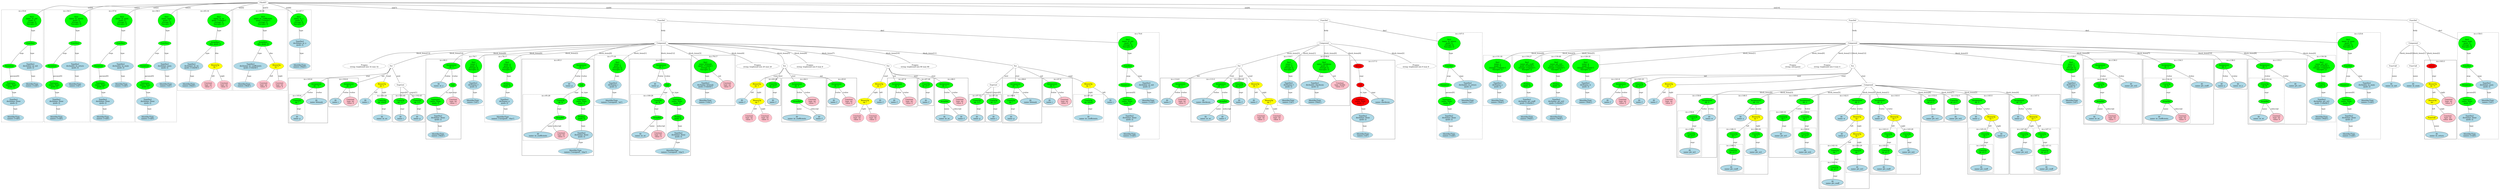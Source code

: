 strict graph "" {
	graph [bb="0,0,17405,1571.7"];
	node [label="\N"];
	subgraph cluster85 {
		graph [bb="5516,697.52,5626,926.61",
			label="iir.c:83:28",
			lheight=0.21,
			lp="5571,915.11",
			lwidth=0.78
		];
		86	[fillcolor=lightblue,
			height=0.74639,
			label="ID
name: f",
			pos="5571,732.39",
			style=filled,
			width=1.1589];
		85	[fillcolor=green,
			height=0.74639,
			label="UnaryOp
op: p++",
			pos="5571,868.74",
			style=filled,
			width=1.316];
		85 -- 86	[label=expr,
			lp="5583.5,805.76",
			pos="5571,841.83 5571,818.2 5571,783.43 5571,759.67"];
	}
	subgraph cluster228 {
		graph [bb="15340,697.52,15488,1116",
			label="iir.c:129:7",
			lheight=0.21,
			lp="15414,1104.5",
			lwidth=0.78,
			style=dashed
		];
		230	[fillcolor=lightblue,
			height=0.74639,
			label="IdentifierType
names: ['int']",
			pos="15414,732.39",
			style="filled,dashed",
			width=1.8463];
		229	[fillcolor=lightblue,
			height=1.041,
			label="TypeDecl
declname: f
quals: []",
			pos="15412,868.74",
			style="filled,dashed",
			width=1.591];
		229 -- 230	[label=type,
			lp="15425,805.76",
			pos="15413,831.03 15413,808.34 15413,779.77 15414,759.41"];
		228	[fillcolor=green,
			height=1.6303,
			label="Decl
name: f
quals: []
storage: []
funcspec: []",
			pos="15409,1026.3",
			style="filled,dashed",
			width=1.591];
		228 -- 229	[label=type,
			lp="15423,942.11",
			pos="15410,967.37 15411,946.99 15411,924.65 15411,906.49"];
	}
	subgraph cluster94 {
		graph [bb="6530,686.91,6740,926.61",
			label="iir.c:87:9",
			lheight=0.21,
			lp="6635,915.11",
			lwidth=0.68
		];
		95	[fillcolor=lightblue,
			height=0.74639,
			label="ID
name: f",
			pos="6580,732.39",
			style=filled,
			width=1.1589];
		94	[fillcolor=green,
			height=0.74639,
			label="Assignment
op: =",
			pos="6596,868.74",
			style=filled,
			width=1.6106];
		94 -- 95	[label=lvalue,
			lp="6607,805.76",
			pos="6592.9,841.83 6590.1,818.04 6585.9,782.98 6583.1,759.21"];
		96	[fillcolor=pink,
			height=1.041,
			label="Constant
type: int
value: 0",
			pos="6686,732.39",
			style=filled,
			width=1.2767];
		94 -- 96	[label=rvalue,
			lp="6658,805.76",
			pos="6612.7,842.78 6627.3,821.08 6648.4,789.49 6664.3,765.83"];
	}
	subgraph cluster258 {
		graph [bb="11234,542.57,11642,1084.2",
			label="iir.c:136:3",
			lheight=0.21,
			lp="11438,1072.7",
			lwidth=0.78
		];
		subgraph cluster260 {
			graph [bb="11242,550.57,11490,926.61",
				label="iir.c:136:14",
				lheight=0.21,
				lp="11366,915.11",
				lwidth=0.88,
				style=dashed
			];
			262	[fillcolor=lightblue,
				height=0.74639,
				label="ID
name: iir_wi",
				pos="11311,596.04",
				style=filled,
				width=1.6892];
			261	[fillcolor=green,
				height=0.5,
				label=ArrayRef,
				pos="11433,732.39",
				style=filled,
				width=1.2277];
			261 -- 262	[label=name,
				lp="11398,669.41",
				pos="11418,715.19 11397,691.88 11358,648.7 11333,621.5"];
			263	[fillcolor=pink,
				height=1.041,
				label="Constant
type: int
value: 1",
				pos="11436,596.04",
				style=filled,
				width=1.2767];
			261 -- 263	[label=subscript,
				lp="11460,669.41",
				pos="11433,714.38 11434,694.18 11435,659.94 11435,633.64"];
			260	[fillcolor=green,
				height=0.74639,
				label="UnaryOp
op: &",
				pos="11433,868.74",
				style=filled,
				width=1.316];
			260 -- 261	[label=expr,
				lp="11446,805.76",
				pos="11433,841.83 11433,814.99 11433,773.8 11433,750.68"];
		}
		259	[fillcolor=lightblue,
			height=0.74639,
			label="ID
name: ptr_wi2",
			pos="11566,868.74",
			style=filled,
			width=1.8856];
		258	[fillcolor=green,
			height=0.74639,
			label="Assignment
op: =",
			pos="11566,1026.3",
			style=filled,
			width=1.6106];
		258 -- 260	[label=rvalue,
			lp="11517,942.11",
			pos="11545,1001 11520,971.51 11478,922.16 11453,893.11"];
		258 -- 259	[label=lvalue,
			lp="11583,942.11",
			pos="11566,999.26 11566,970.54 11566,924.61 11566,895.86"];
	}
	subgraph cluster246 {
		graph [bb="10322,542.57,10810,1084.2",
			label="iir.c:134:3",
			lheight=0.21,
			lp="10566,1072.7",
			lwidth=0.78
		];
		subgraph cluster248 {
			graph [bb="10330,550.57,10646,926.61",
				label="iir.c:134:16",
				lheight=0.21,
				lp="10488,915.11",
				lwidth=0.88,
				style=dashed
			];
			250	[fillcolor=lightblue,
				height=0.74639,
				label="ID
name: iir_coefficients",
				pos="10433,596.04",
				style=filled,
				width=2.6517];
			249	[fillcolor=green,
				height=0.5,
				label=ArrayRef,
				pos="10589,732.39",
				style=filled,
				width=1.2277];
			249 -- 250	[label=name,
				lp="10540,669.41",
				pos="10571,715.72 10544,692.6 10493,649.14 10462,621.72"];
			251	[fillcolor=pink,
				height=1.041,
				label="Constant
type: int
value: 0",
				pos="10592,596.04",
				style=filled,
				width=1.2767];
			249 -- 251	[label=subscript,
				lp="10616,669.41",
				pos="10589,714.38 10590,694.18 10591,659.94 10591,633.64"];
			248	[fillcolor=green,
				height=0.74639,
				label="UnaryOp
op: &",
				pos="10589,868.74",
				style=filled,
				width=1.316];
			248 -- 249	[label=expr,
				lp="10602,805.76",
				pos="10589,841.83 10589,814.99 10589,773.8 10589,750.68"];
		}
		247	[fillcolor=lightblue,
			height=0.74639,
			label="ID
name: ptr_coeff",
			pos="10728,868.74",
			style=filled,
			width=2.0428];
		246	[fillcolor=green,
			height=0.74639,
			label="Assignment
op: =",
			pos="10728,1026.3",
			style=filled,
			width=1.6106];
		246 -- 248	[label=rvalue,
			lp="10676,942.11",
			pos="10706,1001 10680,971.51 10636,922.16 10610,893.11"];
		246 -- 247	[label=lvalue,
			lp="10745,942.11",
			pos="10728,999.26 10728,970.54 10728,924.61 10728,895.86"];
	}
	subgraph cluster264 {
		graph [bb="11650,833.87,11884,1084.2",
			label="iir.c:138:3",
			lheight=0.21,
			lp="11767,1072.7",
			lwidth=0.78
		];
		265	[fillcolor=lightblue,
			height=0.74639,
			label="ID
name: y",
			pos="11701,868.74",
			style=filled,
			width=1.1982];
		264	[fillcolor=green,
			height=0.74639,
			label="Assignment
op: =",
			pos="11818,1026.3",
			style=filled,
			width=1.6106];
		264 -- 265	[label=lvalue,
			lp="11777,942.11",
			pos="11799,1000.6 11777,971.18 11740,922.21 11719,893.25"];
		266	[fillcolor=lightblue,
			height=0.74639,
			label="ID
name: iir_x",
			pos="11819,868.74",
			style=filled,
			width=1.5713];
		264 -- 266	[label=rvalue,
			lp="11836,942.11",
			pos="11818,999.26 11818,970.54 11819,924.61 11819,895.86"];
	}
	subgraph cluster252 {
		graph [bb="10818,542.57,11226,1084.2",
			label="iir.c:135:3",
			lheight=0.21,
			lp="11022,1072.7",
			lwidth=0.78
		];
		subgraph cluster254 {
			graph [bb="10826,550.57,11074,926.61",
				label="iir.c:135:14",
				lheight=0.21,
				lp="10950,915.11",
				lwidth=0.88,
				style=dashed
			];
			256	[fillcolor=lightblue,
				height=0.74639,
				label="ID
name: iir_wi",
				pos="10895,596.04",
				style=filled,
				width=1.6892];
			255	[fillcolor=green,
				height=0.5,
				label=ArrayRef,
				pos="11017,732.39",
				style=filled,
				width=1.2277];
			255 -- 256	[label=name,
				lp="10982,669.41",
				pos="11002,715.19 10981,691.88 10942,648.7 10917,621.5"];
			257	[fillcolor=pink,
				height=1.041,
				label="Constant
type: int
value: 0",
				pos="11020,596.04",
				style=filled,
				width=1.2767];
			255 -- 257	[label=subscript,
				lp="11044,669.41",
				pos="11017,714.38 11018,694.18 11019,659.94 11019,633.64"];
			254	[fillcolor=green,
				height=0.74639,
				label="UnaryOp
op: &",
				pos="11017,868.74",
				style=filled,
				width=1.316];
			254 -- 255	[label=expr,
				lp="11030,805.76",
				pos="11017,841.83 11017,814.99 11017,773.8 11017,750.68"];
		}
		253	[fillcolor=lightblue,
			height=0.74639,
			label="ID
name: ptr_wi1",
			pos="11150,868.74",
			style=filled,
			width=1.8856];
		252	[fillcolor=green,
			height=0.74639,
			label="Assignment
op: =",
			pos="11150,1026.3",
			style=filled,
			width=1.6106];
		252 -- 254	[label=rvalue,
			lp="11101,942.11",
			pos="11129,1001 11104,971.51 11062,922.16 11037,893.11"];
		252 -- 253	[label=lvalue,
			lp="11167,942.11",
			pos="11150,999.26 11150,970.54 11150,924.61 11150,895.86"];
	}
	subgraph cluster235 {
		graph [bb="15698,561.17,15882,1116",
			label="iir.c:130:39",
			lheight=0.21,
			lp="15790,1104.5",
			lwidth=0.88,
			style=dashed
		];
		238	[fillcolor=lightblue,
			height=0.74639,
			label="IdentifierType
names: ['float']",
			pos="15790,596.04",
			style="filled,dashed",
			width=1.9053];
		237	[fillcolor=lightblue,
			height=1.041,
			label="TypeDecl
declname: ptr_wi1
quals: ['volatile']",
			pos="15790,732.39",
			style="filled,dashed",
			width=2.3374];
		237 -- 238	[label=type,
			lp="15802,669.41",
			pos="15790,694.68 15790,671.99 15790,643.43 15790,623.07"];
		236	[fillcolor=green,
			height=0.74639,
			label="PtrDecl
quals: []",
			pos="15789,868.74",
			style="filled,dashed",
			width=1.2178];
		236 -- 237	[label=type,
			lp="15802,805.76",
			pos="15789,841.83 15789,821.4 15790,792.64 15790,769.88"];
		235	[fillcolor=green,
			height=1.6303,
			label="Decl
name: ptr_wi1
quals: ['volatile']
storage: ['register']
funcspec: []",
			pos="15789,1026.3",
			style="filled,dashed",
			width=2.2981];
		235 -- 236	[label=type,
			lp="15801,942.11",
			pos="15789,967.37 15789,942.84 15789,915.48 15789,895.98"];
	}
	subgraph cluster243 {
		graph [bb="16082,697.52,16264,1116",
			label="iir.c:131:18",
			lheight=0.21,
			lp="16173,1104.5",
			lwidth=0.88,
			style=dashed
		];
		245	[fillcolor=lightblue,
			height=0.74639,
			label="IdentifierType
names: ['float']",
			pos="16173,732.39",
			style="filled,dashed",
			width=1.9053];
		244	[fillcolor=lightblue,
			height=1.041,
			label="TypeDecl
declname: y
quals: []",
			pos="16173,868.74",
			style="filled,dashed",
			width=1.6303];
		244 -- 245	[label=type,
			lp="16185,805.76",
			pos="16173,831.03 16173,808.34 16173,779.77 16173,759.41"];
		243	[fillcolor=green,
			height=1.6303,
			label="Decl
name: y
quals: []
storage: ['register']
funcspec: []",
			pos="16173,1026.3",
			style="filled,dashed",
			width=2.2981];
		243 -- 244	[label=type,
			lp="16185,942.11",
			pos="16173,967.37 16173,946.99 16173,924.65 16173,906.49"];
	}
	subgraph cluster231 {
		graph [bb="15496,561.17,15690,1116",
			label="iir.c:130:27",
			lheight=0.21,
			lp="15593,1104.5",
			lwidth=0.88,
			style=dashed
		];
		234	[fillcolor=lightblue,
			height=0.74639,
			label="IdentifierType
names: ['float']",
			pos="15593,596.04",
			style="filled,dashed",
			width=1.9053];
		233	[fillcolor=lightblue,
			height=1.041,
			label="TypeDecl
declname: ptr_coeff
quals: ['volatile']",
			pos="15593,732.39",
			style="filled,dashed",
			width=2.4749];
		233 -- 234	[label=type,
			lp="15605,669.41",
			pos="15593,694.68 15593,671.99 15593,643.43 15593,623.07"];
		232	[fillcolor=green,
			height=0.74639,
			label="PtrDecl
quals: []",
			pos="15591,868.74",
			style="filled,dashed",
			width=1.2178];
		232 -- 233	[label=type,
			lp="15604,805.76",
			pos="15591,841.83 15592,821.4 15592,792.64 15592,769.88"];
		231	[fillcolor=green,
			height=1.6303,
			label="Decl
name: ptr_coeff
quals: ['volatile']
storage: ['register']
funcspec: []",
			pos="15590,1026.3",
			style="filled,dashed",
			width=2.2981];
		231 -- 232	[label=type,
			lp="15603,942.11",
			pos="15590,967.37 15591,942.84 15591,915.48 15591,895.98"];
	}
	subgraph cluster239 {
		graph [bb="15890,561.17,16074,1116",
			label="iir.c:130:49",
			lheight=0.21,
			lp="15982,1104.5",
			lwidth=0.88,
			style=dashed
		];
		242	[fillcolor=lightblue,
			height=0.74639,
			label="IdentifierType
names: ['float']",
			pos="15982,596.04",
			style="filled,dashed",
			width=1.9053];
		241	[fillcolor=lightblue,
			height=1.041,
			label="TypeDecl
declname: ptr_wi2
quals: ['volatile']",
			pos="15982,732.39",
			style="filled,dashed",
			width=2.3374];
		241 -- 242	[label=type,
			lp="15994,669.41",
			pos="15982,694.68 15982,671.99 15982,643.43 15982,623.07"];
		240	[fillcolor=green,
			height=0.74639,
			label="PtrDecl
quals: []",
			pos="15981,868.74",
			style="filled,dashed",
			width=1.2178];
		240 -- 241	[label=type,
			lp="15994,805.76",
			pos="15981,841.83 15981,821.4 15982,792.64 15982,769.88"];
		239	[fillcolor=green,
			height=1.6303,
			label="Decl
name: ptr_wi2
quals: ['volatile']
storage: ['register']
funcspec: []",
			pos="15981,1026.3",
			style="filled,dashed",
			width=2.2981];
		239 -- 240	[label=type,
			lp="15993,942.11",
			pos="15981,967.37 15981,942.84 15981,915.48 15981,895.98"];
	}
	subgraph cluster87 {
		graph [bb="5634,561.17,5942,926.61",
			label="iir.c:84:5",
			lheight=0.21,
			lp="5788,915.11",
			lwidth=0.68
		];
		89	[fillcolor=lightblue,
			height=0.74639,
			label="ID
name: iir_coefficients",
			pos="5737,596.04",
			style=filled,
			width=2.6517];
		88	[fillcolor=green,
			height=0.5,
			label=ArrayRef,
			pos="5737,732.39",
			style=filled,
			width=1.2277];
		88 -- 89	[label=name,
			lp="5752.5,669.41",
			pos="5737,714.38 5737,691.36 5737,650.08 5737,623.13"];
		90	[fillcolor=lightblue,
			height=0.74639,
			label="ID
name: f",
			pos="5892,596.04",
			style=filled,
			width=1.1589];
		88 -- 90	[label=subscript,
			lp="5854.5,669.41",
			pos="5754.7,715.59 5764.8,706.82 5777.8,695.91 5790,686.91 5811.7,670.87 5820.5,671.45 5841,653.91 5852.8,643.83 5864.5,631.09 5873.7,\
620.22"];
		87	[fillcolor=green,
			height=0.74639,
			label="Assignment
op: =",
			pos="5737,868.74",
			style=filled,
			width=1.6106];
		87 -- 88	[label=lvalue,
			lp="5754,805.76",
			pos="5737,841.83 5737,814.99 5737,773.8 5737,750.68"];
		91	[fillcolor=pink,
			height=1.041,
			label="Constant
type: int
value: 7",
			pos="5845,732.39",
			style=filled,
			width=1.2767];
		87 -- 91	[label=rvalue,
			lp="5808,805.76",
			pos="5756.6,843.41 5774.4,821.18 5800.9,788.2 5820.3,764.15"];
	}
	subgraph cluster269 {
		graph [bb="11892,686.91,12102,926.61",
			label="iir.c:141:9",
			lheight=0.21,
			lp="11997,915.11",
			lwidth=0.78
		];
		270	[fillcolor=lightblue,
			height=0.74639,
			label="ID
name: f",
			pos="11942,732.39",
			style=filled,
			width=1.1589];
		269	[fillcolor=green,
			height=0.74639,
			label="Assignment
op: =",
			pos="12036,868.74",
			style=filled,
			width=1.6106];
		269 -- 270	[label=lvalue,
			lp="12015,805.76",
			pos="12019,842.78 12001,818.35 11976,781.38 11959,757.31"];
		271	[fillcolor=pink,
			height=1.041,
			label="Constant
type: int
value: 0",
			pos="12048,732.39",
			style=filled,
			width=1.2767];
		269 -- 271	[label=rvalue,
			lp="12059,805.76",
			pos="12038,841.83 12040,821.4 12043,792.64 12045,769.88"];
	}
	subgraph cluster275 {
		graph [bb="12110,697.52,12220,926.61",
			label="iir.c:141:25",
			lheight=0.21,
			lp="12165,915.11",
			lwidth=0.88
		];
		276	[fillcolor=lightblue,
			height=0.74639,
			label="ID
name: f",
			pos="12165,732.39",
			style=filled,
			width=1.1589];
		275	[fillcolor=green,
			height=0.74639,
			label="UnaryOp
op: p++",
			pos="12165,868.74",
			style=filled,
			width=1.316];
		275 -- 276	[label=expr,
			lp="12178,805.76",
			pos="12165,841.83 12165,818.2 12165,783.43 12165,759.67"];
	}
	subgraph cluster278 {
		graph [bb="12750,8,13106,790.26",
			label="iir.c:142:5",
			lheight=0.21,
			lp="12928,778.76",
			lwidth=0.78
		];
		subgraph cluster283 {
			graph [bb="12758,16,12938,375.22",
				label="iir.c:142:14",
				lheight=0.21,
				lp="12848,363.72",
				lwidth=0.88,
				style=dashed
			];
			subgraph cluster284 {
				graph [bb="12766,24,12930,235.48",
					label="iir.c:142:14",
					lheight=0.21,
					lp="12848,223.98",
					lwidth=0.88
				];
				285	[fillcolor=lightblue,
					height=0.74639,
					label="ID
name: ptr_coeff",
					pos="12848,58.87",
					style=filled,
					width=2.0428];
				284	[fillcolor=green,
					height=0.74639,
					label="UnaryOp
op: p++",
					pos="12861,177.61",
					style=filled,
					width=1.316];
				284 -- 285	[label=expr,
					lp="12868,111.24",
					pos="12858,150.7 12856,131.49 12853,105.4 12851,86.11"];
			}
			283	[fillcolor=green,
				height=0.74639,
				label="UnaryOp
op: *",
				pos="12880,317.35",
				style=filled,
				width=1.316];
			283 -- 284	[label=expr,
				lp="12884,250.98",
				pos="12876,290.44 12873,265.97 12868,229.45 12865,204.87"];
		}
		subgraph cluster286 {
			graph [bb="12946,142.74,13098,375.22",
				label="iir.c:142:29",
				lheight=0.21,
				lp="13022,363.72",
				lwidth=0.88,
				style=dashed
			];
			287	[fillcolor=lightblue,
				height=0.74639,
				label="ID
name: ptr_wi1",
				pos="13022,177.61",
				style=filled,
				width=1.8856];
			286	[fillcolor=green,
				height=0.74639,
				label="UnaryOp
op: *",
				pos="13022,317.35",
				style=filled,
				width=1.316];
			286 -- 287	[label=expr,
				lp="13034,250.98",
				pos="13022,290.44 13022,265.97 13022,229.45 13022,204.87"];
		}
		279	[fillcolor=lightblue,
			height=0.74639,
			label="ID
name: w",
			pos="12909,596.04",
			style=filled,
			width=1.2571];
		278	[fillcolor=green,
			height=0.74639,
			label="Assignment
op: =",
			pos="13022,732.39",
			style=filled,
			width=1.6106];
		278 -- 279	[label=lvalue,
			lp="12993,669.41",
			pos="13002,707.06 12981,682.41 12949,644.55 12929,620.29"];
		280	[fillcolor=yellow,
			height=0.74639,
			label="BinaryOp
op: -",
			pos="13022,596.04",
			style=filled,
			width=1.3749];
		278 -- 280	[label=rvalue,
			lp="13039,669.41",
			pos="13022,705.49 13022,681.85 13022,647.08 13022,623.33"];
		281	[fillcolor=lightblue,
			height=0.74639,
			label="ID
name: y",
			pos="12911,453.7",
			style=filled,
			width=1.1982];
		280 -- 281	[label=left,
			lp="12984,527.07",
			pos="13003,570.92 12982,544.9 12950,503.75 12929,478.04"];
		282	[fillcolor=yellow,
			height=0.74639,
			label="BinaryOp
op: *",
			pos="13022,453.7",
			style=filled,
			width=1.3749];
		280 -- 282	[label=right,
			lp="13035,527.07",
			pos="13022,568.97 13022,543.77 13022,505.79 13022,480.63"];
		282 -- 283	[label=left,
			lp="12974,390.72",
			pos="12998,429.91 12972,405.05 12930,365.52 12904,340.8"];
		282 -- 286	[label=right,
			lp="13035,390.72",
			pos="13022,426.79 13022,403.16 13022,368.39 13022,344.63"];
	}
	subgraph cluster288 {
		graph [bb="13114,126.74,13470,790.26",
			label="iir.c:143:5",
			lheight=0.21,
			lp="13292,778.76",
			lwidth=0.78
		];
		subgraph cluster291 {
			graph [bb="13122,134.74,13302,511.57",
				label="iir.c:143:11",
				lheight=0.21,
				lp="13212,500.07",
				lwidth=0.88,
				style=dashed
			];
			subgraph cluster292 {
				graph [bb="13130,142.74,13294,375.22",
					label="iir.c:143:11",
					lheight=0.21,
					lp="13212,363.72",
					lwidth=0.88
				];
				293	[fillcolor=lightblue,
					height=0.74639,
					label="ID
name: ptr_coeff",
					pos="13212,177.61",
					style=filled,
					width=2.0428];
				292	[fillcolor=green,
					height=0.74639,
					label="UnaryOp
op: p++",
					pos="13225,317.35",
					style=filled,
					width=1.316];
				292 -- 293	[label=expr,
					lp="13232,250.98",
					pos="13223,290.44 13220,265.97 13217,229.45 13214,204.87"];
			}
			291	[fillcolor=green,
				height=0.74639,
				label="UnaryOp
op: *",
				pos="13244,453.7",
				style=filled,
				width=1.316];
			291 -- 292	[label=expr,
				lp="13250,390.72",
				pos="13240,426.79 13237,403 13232,367.94 13229,344.17"];
		}
		subgraph cluster294 {
			graph [bb="13310,282.48,13462,511.57",
				label="iir.c:143:26",
				lheight=0.21,
				lp="13386,500.07",
				lwidth=0.88,
				style=dashed
			];
			295	[fillcolor=lightblue,
				height=0.74639,
				label="ID
name: ptr_wi2",
				pos="13386,317.35",
				style=filled,
				width=1.8856];
			294	[fillcolor=green,
				height=0.74639,
				label="UnaryOp
op: *",
				pos="13386,453.7",
				style=filled,
				width=1.316];
			294 -- 295	[label=expr,
				lp="13398,390.72",
				pos="13386,426.79 13386,403.16 13386,368.39 13386,344.63"];
		}
		289	[fillcolor=lightblue,
			height=0.74639,
			label="ID
name: w",
			pos="13273,596.04",
			style=filled,
			width=1.2571];
		288	[fillcolor=green,
			height=0.74639,
			label="Assignment
op: -=",
			pos="13386,732.39",
			style=filled,
			width=1.6106];
		288 -- 289	[label=lvalue,
			lp="13357,669.41",
			pos="13366,707.06 13345,682.41 13313,644.55 13293,620.29"];
		290	[fillcolor=yellow,
			height=0.74639,
			label="BinaryOp
op: *",
			pos="13386,596.04",
			style=filled,
			width=1.3749];
		288 -- 290	[label=rvalue,
			lp="13403,669.41",
			pos="13386,705.49 13386,681.85 13386,647.08 13386,623.33"];
		290 -- 291	[label=left,
			lp="13334,527.07",
			pos="13363,572.18 13336,546.08 13294,503.64 13267,477.55"];
		290 -- 294	[label=right,
			lp="13399,527.07",
			pos="13386,568.97 13386,543.77 13386,505.79 13386,480.63"];
	}
	subgraph cluster102 {
		graph [bb="6412,697.52,6522,926.61",
			label="iir.c:87:28",
			lheight=0.21,
			lp="6467,915.11",
			lwidth=0.78
		];
		103	[fillcolor=lightblue,
			height=0.74639,
			label="ID
name: f",
			pos="6467,732.39",
			style=filled,
			width=1.1589];
		102	[fillcolor=green,
			height=0.74639,
			label="UnaryOp
op: p++",
			pos="6467,868.74",
			style=filled,
			width=1.316];
		102 -- 103	[label=expr,
			lp="6479.5,805.76",
			pos="6467,841.83 6467,818.2 6467,783.43 6467,759.67"];
	}
	subgraph cluster139 {
		graph [bb="6866,561.17,6976,790.26",
			label="iir.c:97:55",
			lheight=0.21,
			lp="6921,778.76",
			lwidth=0.78
		];
		140	[fillcolor=lightblue,
			height=0.74639,
			label="ID
name: p",
			pos="6921,596.04",
			style=filled,
			width=1.1982];
		139	[fillcolor=green,
			height=0.74639,
			label="UnaryOp
op: ++",
			pos="6921,732.39",
			style=filled,
			width=1.316];
		139 -- 140	[label=expr,
			lp="6933.5,669.41",
			pos="6921,705.49 6921,681.85 6921,647.08 6921,623.33"];
	}
	subgraph cluster141 {
		graph [bb="7200,553.17,7475,926.61",
			label="iir.c:98:6",
			lheight=0.21,
			lp="7337.5,915.11",
			lwidth=0.68
		];
		subgraph cluster142 {
			graph [bb="7208,561.17,7318,790.26",
				label="iir.c:98:6",
				lheight=0.21,
				lp="7263,778.76",
				lwidth=0.68,
				style=dashed
			];
			143	[fillcolor=lightblue,
				height=0.74639,
				label="ID
name: p",
				pos="7263,596.04",
				style=filled,
				width=1.1982];
			142	[fillcolor=green,
				height=0.74639,
				label="UnaryOp
op: *",
				pos="7263,732.39",
				style=filled,
				width=1.316];
			142 -- 143	[label=expr,
				lp="7275.5,669.41",
				pos="7263,705.49 7263,681.85 7263,647.08 7263,623.33"];
		}
		141	[fillcolor=green,
			height=0.74639,
			label="Assignment
op: ^=",
			pos="7266,868.74",
			style=filled,
			width=1.6106];
		141 -- 142	[label=lvalue,
			lp="7282,805.76",
			pos="7265.4,841.83 7264.9,818.2 7264.1,783.43 7263.6,759.67"];
		144	[fillcolor=lightblue,
			height=0.74639,
			label="ID
name: bitmask",
			pos="7398,732.39",
			style=filled,
			width=1.9249];
		141 -- 144	[label=rvalue,
			lp="7349,805.76",
			pos="7289.3,844.03 7313.1,819.77 7350,782.27 7374,757.77"];
	}
	subgraph cluster109 {
		graph [bb="4678,418.83,4922,1084.2",
			label="iir.c:90:3",
			lheight=0.21,
			lp="4800,1072.7",
			lwidth=0.68
		];
		110	[fillcolor=lightblue,
			height=0.74639,
			label="ID
name: iir_x",
			pos="4754,868.74",
			style=filled,
			width=1.5713];
		109	[fillcolor=green,
			height=0.74639,
			label="Assignment
op: =",
			pos="4772,1026.3",
			style=filled,
			width=1.6106];
		109 -- 110	[label=lvalue,
			lp="4780,942.11",
			pos="4769,999.26 4765.7,970.46 4760.3,924.33 4757,895.6"];
		111	[fillcolor=green,
			height=0.5,
			label=Cast,
			pos="4856,868.74",
			style=filled,
			width=0.75];
		109 -- 111	[label=rvalue,
			lp="4837,942.11",
			pos="4785.7,999.96 4803.1,967.76 4832.6,913.12 4847.2,886"];
		112	[fillcolor=green,
			height=1.041,
			label="Typename
name: None
quals: []",
			pos="4745,732.39",
			style=filled,
			width=1.6303];
		111 -- 112	[label=to_type,
			lp="4830.5,805.76",
			pos="4843.7,852.46 4836.8,843.86 4827.9,832.93 4820,823.26 4804.3,804.11 4786.5,782.8 4772.2,765.74"];
		115	[fillcolor=pink,
			height=1.041,
			label="Constant
type: int
value: 1",
			pos="4868,732.39",
			style=filled,
			width=1.2767];
		111 -- 115	[label=expr,
			lp="4874.5,805.76",
			pos="4857.5,850.72 4859.3,830.53 4862.4,796.28 4864.7,769.99"];
		113	[fillcolor=lightblue,
			height=1.041,
			label="TypeDecl
declname: None
quals: []",
			pos="4761,596.04",
			style=filled,
			width=2.082];
		112 -- 113	[label=type,
			lp="4765,669.41",
			pos="4749.4,694.68 4751.6,675.72 4754.4,652.66 4756.6,633.71"];
		114	[fillcolor=lightblue,
			height=0.74639,
			label="IdentifierType
names: ['float']",
			pos="4761,453.7",
			style="filled,dashed",
			width=1.9053];
		113 -- 114	[label=type,
			lp="4773,527.07",
			pos="4761,558.54 4761,534.17 4761,502.71 4761,480.83"];
	}
	subgraph cluster332 {
		graph [bb="12590,561.17,12742,790.26",
			label="iir.c:153:5",
			lheight=0.21,
			lp="12666,778.76",
			lwidth=0.78
		];
		333	[fillcolor=lightblue,
			height=0.74639,
			label="ID
name: ptr_wi1",
			pos="12666,596.04",
			style=filled,
			width=1.8856];
		332	[fillcolor=green,
			height=0.74639,
			label="UnaryOp
op: p++",
			pos="12681,732.39",
			style=filled,
			width=1.316];
		332 -- 333	[label=expr,
			lp="12688,669.41",
			pos="12678,705.49 12675,681.85 12672,647.08 12669,623.33"];
	}
	subgraph cluster330 {
		graph [bb="12430,561.17,12582,790.26",
			label="iir.c:152:5",
			lheight=0.21,
			lp="12506,778.76",
			lwidth=0.78
		];
		331	[fillcolor=lightblue,
			height=0.74639,
			label="ID
name: ptr_wi2",
			pos="12506,596.04",
			style=filled,
			width=1.8856];
		330	[fillcolor=green,
			height=0.74639,
			label="UnaryOp
op: p++",
			pos="12521,732.39",
			style=filled,
			width=1.316];
		330 -- 331	[label=expr,
			lp="12528,669.41",
			pos="12518,705.49 12515,681.85 12512,647.08 12509,623.33"];
	}
	subgraph cluster137 {
		graph [bb="6748,561.17,6858,790.26",
			label="iir.c:97:50",
			lheight=0.21,
			lp="6803,778.76",
			lwidth=0.78
		];
		138	[fillcolor=lightblue,
			height=0.74639,
			label="ID
name: i",
			pos="6803,596.04",
			style=filled,
			width=1.1392];
		137	[fillcolor=green,
			height=0.74639,
			label="UnaryOp
op: ++",
			pos="6803,732.39",
			style=filled,
			width=1.316];
		137 -- 138	[label=expr,
			lp="6815.5,669.41",
			pos="6803,705.49 6803,681.85 6803,647.08 6803,623.33"];
	}
	subgraph cluster296 {
		graph [bb="13478,126.74,13772,790.26",
			label="iir.c:145:5",
			lheight=0.21,
			lp="13625,778.76",
			lwidth=0.78
		];
		subgraph cluster299 {
			graph [bb="13486,134.74,13666,511.57",
				label="iir.c:145:10",
				lheight=0.21,
				lp="13576,500.07",
				lwidth=0.88,
				style=dashed
			];
			subgraph cluster300 {
				graph [bb="13494,142.74,13658,375.22",
					label="iir.c:145:10",
					lheight=0.21,
					lp="13576,363.72",
					lwidth=0.88
				];
				301	[fillcolor=lightblue,
					height=0.74639,
					label="ID
name: ptr_coeff",
					pos="13576,177.61",
					style=filled,
					width=2.0428];
				300	[fillcolor=green,
					height=0.74639,
					label="UnaryOp
op: p++",
					pos="13587,317.35",
					style=filled,
					width=1.316];
				300 -- 301	[label=expr,
					lp="13596,250.98",
					pos="13585,290.44 13583,265.97 13580,229.45 13578,204.87"];
			}
			299	[fillcolor=green,
				height=0.74639,
				label="UnaryOp
op: *",
				pos="13603,453.7",
				style=filled,
				width=1.316];
			299 -- 300	[label=expr,
				lp="13610,390.72",
				pos="13600,426.79 13597,403 13593,367.94 13590,344.17"];
		}
		297	[fillcolor=lightblue,
			height=0.74639,
			label="ID
name: y",
			pos="13536,596.04",
			style=filled,
			width=1.1982];
		296	[fillcolor=green,
			height=0.74639,
			label="Assignment
op: =",
			pos="13544,732.39",
			style=filled,
			width=1.6106];
		296 -- 297	[label=lvalue,
			lp="13558,669.41",
			pos="13542,705.49 13541,681.85 13539,647.08 13538,623.33"];
		298	[fillcolor=yellow,
			height=0.74639,
			label="BinaryOp
op: *",
			pos="13647,596.04",
			style=filled,
			width=1.3749];
		296 -- 298	[label=rvalue,
			lp="13613,669.41",
			pos="13563,706.75 13582,682.36 13610,645.25 13629,621.08"];
		298 -- 299	[label=left,
			lp="13638,527.07",
			pos="13639,569.3 13631,543.98 13619,505.54 13611,480.28"];
		302	[fillcolor=lightblue,
			height=0.74639,
			label="ID
name: w",
			pos="13719,453.7",
			style=filled,
			width=1.2571];
		298 -- 302	[label=right,
			lp="13699,527.07",
			pos="13660,569.95 13673,544.41 13693,505.04 13706,479.57"];
	}
	subgraph cluster311 {
		graph [bb="14144,126.74,14500,790.26",
			label="iir.c:147:5",
			lheight=0.21,
			lp="14322,778.76",
			lwidth=0.78
		];
		subgraph cluster317 {
			graph [bb="14340,282.48,14492,511.57",
				label="iir.c:147:26",
				lheight=0.21,
				lp="14416,500.07",
				lwidth=0.88,
				style=dashed
			];
			318	[fillcolor=lightblue,
				height=0.74639,
				label="ID
name: ptr_wi2",
				pos="14416,317.35",
				style=filled,
				width=1.8856];
			317	[fillcolor=green,
				height=0.74639,
				label="UnaryOp
op: *",
				pos="14405,453.7",
				style=filled,
				width=1.316];
			317 -- 318	[label=expr,
				lp="14424,390.72",
				pos="14407,426.79 14409,403.16 14412,368.39 14414,344.63"];
		}
		subgraph cluster314 {
			graph [bb="14152,134.74,14332,511.57",
				label="iir.c:147:11",
				lheight=0.21,
				lp="14242,500.07",
				lwidth=0.88,
				style=dashed
			];
			subgraph cluster315 {
				graph [bb="14160,142.74,14324,375.22",
					label="iir.c:147:11",
					lheight=0.21,
					lp="14242,363.72",
					lwidth=0.88
				];
				316	[fillcolor=lightblue,
					height=0.74639,
					label="ID
name: ptr_coeff",
					pos="14242,177.61",
					style=filled,
					width=2.0428];
				315	[fillcolor=green,
					height=0.74639,
					label="UnaryOp
op: p++",
					pos="14257,317.35",
					style=filled,
					width=1.316];
				315 -- 316	[label=expr,
					lp="14264,250.98",
					pos="14254,290.44 14252,265.97 14248,229.45 14245,204.87"];
			}
			314	[fillcolor=green,
				height=0.74639,
				label="UnaryOp
op: *",
				pos="14264,453.7",
				style=filled,
				width=1.316];
			314 -- 315	[label=expr,
				lp="14274,390.72",
				pos="14263,426.79 14261,403.16 14260,368.39 14258,344.63"];
		}
		312	[fillcolor=lightblue,
			height=0.74639,
			label="ID
name: y",
			pos="14197,596.04",
			style=filled,
			width=1.1982];
		311	[fillcolor=green,
			height=0.74639,
			label="Assignment
op: +=",
			pos="14210,732.39",
			style=filled,
			width=1.6106];
		311 -- 312	[label=lvalue,
			lp="14222,669.41",
			pos="14207,705.49 14205,681.85 14202,647.08 14200,623.33"];
		313	[fillcolor=yellow,
			height=0.74639,
			label="BinaryOp
op: *",
			pos="14308,596.04",
			style=filled,
			width=1.3749];
		311 -- 313	[label=rvalue,
			lp="14276,669.41",
			pos="14228,706.75 14246,682.51 14272,645.72 14290,621.53"];
		313 -- 314	[label=left,
			lp="14288,527.07",
			pos="14294,570.13 14288,559.47 14282,546.71 14278,534.57 14272,517.04 14269,496.54 14267,480.69"];
		313 -- 317	[label=right,
			lp="14373,527.07",
			pos="14325,570.6 14343,544.84 14371,504.52 14388,478.86"];
	}
	subgraph cluster325 {
		graph [bb="14860,266.48,15142,790.26",
			label="iir.c:150:6",
			lheight=0.21,
			lp="15001,778.76",
			lwidth=0.78
		];
		subgraph cluster326 {
			graph [bb="14868,274.48,15036,653.91",
				label="iir.c:150:6",
				lheight=0.21,
				lp="14952,642.41",
				lwidth=0.78,
				style=dashed
			];
			subgraph cluster327 {
				graph [bb="14876,282.48,15028,511.57",
					label="iir.c:150:6",
					lheight=0.21,
					lp="14952,500.07",
					lwidth=0.78
				];
				328	[fillcolor=lightblue,
					height=0.74639,
					label="ID
name: ptr_wi1",
					pos="14952,317.35",
					style=filled,
					width=1.8856];
				327	[fillcolor=green,
					height=0.74639,
					label="UnaryOp
op: p++",
					pos="14952,453.7",
					style=filled,
					width=1.316];
				327 -- 328	[label=expr,
					lp="14964,390.72",
					pos="14952,426.79 14952,403.16 14952,368.39 14952,344.63"];
			}
			326	[fillcolor=green,
				height=0.74639,
				label="UnaryOp
op: *",
				pos="14952,596.04",
				style=filled,
				width=1.316];
			326 -- 327	[label=expr,
				lp="14964,527.07",
				pos="14952,568.97 14952,543.77 14952,505.79 14952,480.63"];
		}
		325	[fillcolor=green,
			height=0.74639,
			label="Assignment
op: =",
			pos="14952,732.39",
			style=filled,
			width=1.6106];
		325 -- 326	[label=lvalue,
			lp="14969,669.41",
			pos="14952,705.49 14952,681.85 14952,647.08 14952,623.33"];
		329	[fillcolor=lightblue,
			height=0.74639,
			label="ID
name: w",
			pos="15089,596.04",
			style=filled,
			width=1.2571];
		325 -- 329	[label=rvalue,
			lp="15048,669.41",
			pos="14980,708.58 14998,693.62 15021,673.3 15040,653.91 15050,643.44 15061,631.14 15070,620.65"];
	}
	subgraph cluster134 {
		graph [bb="7483,561.17,7689,790.26",
			label="iir.c:97:20",
			lheight=0.21,
			lp="7586,778.76",
			lwidth=0.78,
			style=dashed
		];
		135	[fillcolor=lightblue,
			height=0.74639,
			label="ID
name: iir_coefficients",
			pos="7586,596.04",
			style="filled,dashed",
			width=2.6517];
		134	[fillcolor=green,
			height=0.74639,
			label="UnaryOp
op: sizeof",
			pos="7586,732.39",
			style="filled,dashed",
			width=1.3749];
		134 -- 135	[label=expr,
			lp="7598.5,669.41",
			pos="7586,705.49 7586,681.85 7586,647.08 7586,623.33"];
	}
	subgraph cluster303 {
		graph [bb="13780,126.74,14136,790.26",
			label="iir.c:146:5",
			lheight=0.21,
			lp="13958,778.76",
			lwidth=0.78
		];
		subgraph cluster306 {
			graph [bb="13788,134.74,13968,511.57",
				label="iir.c:146:11",
				lheight=0.21,
				lp="13878,500.07",
				lwidth=0.88,
				style=dashed
			];
			subgraph cluster307 {
				graph [bb="13796,142.74,13960,375.22",
					label="iir.c:146:11",
					lheight=0.21,
					lp="13878,363.72",
					lwidth=0.88
				];
				308	[fillcolor=lightblue,
					height=0.74639,
					label="ID
name: ptr_coeff",
					pos="13878,177.61",
					style=filled,
					width=2.0428];
				307	[fillcolor=green,
					height=0.74639,
					label="UnaryOp
op: p++",
					pos="13893,317.35",
					style=filled,
					width=1.316];
				307 -- 308	[label=expr,
					lp="13900,250.98",
					pos="13890,290.44 13888,265.97 13884,229.45 13881,204.87"];
			}
			306	[fillcolor=green,
				height=0.74639,
				label="UnaryOp
op: *",
				pos="13900,453.7",
				style=filled,
				width=1.316];
			306 -- 307	[label=expr,
				lp="13910,390.72",
				pos="13899,426.79 13897,403.16 13896,368.39 13894,344.63"];
		}
		subgraph cluster309 {
			graph [bb="13976,282.48,14128,511.57",
				label="iir.c:146:26",
				lheight=0.21,
				lp="14052,500.07",
				lwidth=0.88,
				style=dashed
			];
			310	[fillcolor=lightblue,
				height=0.74639,
				label="ID
name: ptr_wi1",
				pos="14052,317.35",
				style=filled,
				width=1.8856];
			309	[fillcolor=green,
				height=0.74639,
				label="UnaryOp
op: *",
				pos="14041,453.7",
				style=filled,
				width=1.316];
			309 -- 310	[label=expr,
				lp="14060,390.72",
				pos="14043,426.79 14045,403.16 14048,368.39 14050,344.63"];
		}
		304	[fillcolor=lightblue,
			height=0.74639,
			label="ID
name: y",
			pos="13833,596.04",
			style=filled,
			width=1.1982];
		303	[fillcolor=green,
			height=0.74639,
			label="Assignment
op: +=",
			pos="13846,732.39",
			style=filled,
			width=1.6106];
		303 -- 304	[label=lvalue,
			lp="13858,669.41",
			pos="13843,705.49 13841,681.85 13838,647.08 13836,623.33"];
		305	[fillcolor=yellow,
			height=0.74639,
			label="BinaryOp
op: *",
			pos="13944,596.04",
			style=filled,
			width=1.3749];
		303 -- 305	[label=rvalue,
			lp="13912,669.41",
			pos="13864,706.75 13882,682.51 13908,645.72 13926,621.53"];
		305 -- 306	[label=left,
			lp="13924,527.07",
			pos="13930,570.13 13924,559.47 13918,546.71 13914,534.57 13908,517.04 13905,496.54 13903,480.69"];
		305 -- 309	[label=right,
			lp="14009,527.07",
			pos="13961,570.6 13979,544.84 14007,504.52 14024,478.86"];
	}
	subgraph cluster319 {
		graph [bb="14508,266.48,14852,790.26",
			label="iir.c:149:6",
			lheight=0.21,
			lp="14680,778.76",
			lwidth=0.78
		];
		subgraph cluster323 {
			graph [bb="14692,418.83,14844,653.91",
				label="iir.c:149:19",
				lheight=0.21,
				lp="14768,642.41",
				lwidth=0.88,
				style=dashed
			];
			324	[fillcolor=lightblue,
				height=0.74639,
				label="ID
name: ptr_wi1",
				pos="14768,453.7",
				style=filled,
				width=1.8856];
			323	[fillcolor=green,
				height=0.74639,
				label="UnaryOp
op: *",
				pos="14757,596.04",
				style=filled,
				width=1.316];
			323 -- 324	[label=expr,
				lp="14776,527.07",
				pos="14759,568.97 14761,543.77 14764,505.79 14766,480.63"];
		}
		subgraph cluster320 {
			graph [bb="14516,274.48,14684,653.91",
				label="iir.c:149:6",
				lheight=0.21,
				lp="14600,642.41",
				lwidth=0.78,
				style=dashed
			];
			subgraph cluster321 {
				graph [bb="14524,282.48,14676,511.57",
					label="iir.c:149:6",
					lheight=0.21,
					lp="14600,500.07",
					lwidth=0.78
				];
				322	[fillcolor=lightblue,
					height=0.74639,
					label="ID
name: ptr_wi2",
					pos="14600,317.35",
					style=filled,
					width=1.8856];
				321	[fillcolor=green,
					height=0.74639,
					label="UnaryOp
op: p++",
					pos="14600,453.7",
					style=filled,
					width=1.316];
				321 -- 322	[label=expr,
					lp="14612,390.72",
					pos="14600,426.79 14600,403.16 14600,368.39 14600,344.63"];
			}
			320	[fillcolor=green,
				height=0.74639,
				label="UnaryOp
op: *",
				pos="14600,596.04",
				style=filled,
				width=1.316];
			320 -- 321	[label=expr,
				lp="14612,527.07",
				pos="14600,568.97 14600,543.77 14600,505.79 14600,480.63"];
		}
		319	[fillcolor=green,
			height=0.74639,
			label="Assignment
op: =",
			pos="14600,732.39",
			style=filled,
			width=1.6106];
		319 -- 320	[label=lvalue,
			lp="14617,669.41",
			pos="14600,705.49 14600,681.85 14600,647.08 14600,623.33"];
		319 -- 323	[label=rvalue,
			lp="14696,669.41",
			pos="14627,708.3 14656,683.24 14703,643.53 14731,618.95"];
	}
	subgraph cluster129 {
		graph [bb="6984,686.91,7192,926.61",
			label="iir.c:97:9",
			lheight=0.21,
			lp="7088,915.11",
			lwidth=0.68
		];
		130	[fillcolor=lightblue,
			height=0.74639,
			label="ID
name: i",
			pos="7033,732.39",
			style=filled,
			width=1.1392];
		129	[fillcolor=green,
			height=0.74639,
			label="Assignment
op: =",
			pos="7070,868.74",
			style=filled,
			width=1.6106];
		129 -- 130	[label=lvalue,
			lp="7072,805.76",
			pos="7062.9,841.83 7056.3,818.04 7046.7,782.98 7040.1,759.21"];
		131	[fillcolor=pink,
			height=1.041,
			label="Constant
type: int
value: 0",
			pos="7138,732.39",
			style=filled,
			width=1.2767];
		129 -- 131	[label=rvalue,
			lp="7121,805.76",
			pos="7082.8,842.47 7093.5,821.26 7109,790.78 7120.8,767.42"];
	}
	subgraph cluster2 {
		graph [bb="8,561.17,297,1494.7",
			label="iir.c:55:6",
			lheight=0.21,
			lp="152.5,1483.2",
			lwidth=0.68,
			style=dashed
		];
		7	[fillcolor=lightblue,
			height=0.74639,
			label="IdentifierType
names: ['void']",
			pos="91,596.04",
			style="filled,dashed",
			width=1.9053];
		6	[fillcolor=lightblue,
			height=1.041,
			label="TypeDecl
declname: None
quals: []",
			pos="91,732.39",
			style="filled,dashed",
			width=2.082];
		6 -- 7	[label=type,
			lp="103,669.41",
			pos="91,694.68 91,671.99 91,643.43 91,623.07"];
		5	[fillcolor=green,
			height=1.041,
			label="Typename
name: None
quals: []",
			pos="75,868.74",
			style="filled,dashed",
			width=1.6303];
		5 -- 6	[label=type,
			lp="95,805.76",
			pos="79.372,831.03 81.63,812.07 84.376,789.01 86.633,770.06"];
		4	[fillcolor=green,
			height=0.5,
			label=ParamList,
			pos="64,1026.3",
			style="filled,dashed",
			width=1.3179];
		4 -- 5	[label="params[0]",
			lp="99,942.11",
			pos="65.219,1008.1 66.948,983.61 70.152,938.29 72.422,906.2"];
		3	[fillcolor=green,
			height=0.5,
			label=FuncDecl,
			pos="209,1215.7",
			style="filled,dashed",
			width=1.2457];
		3 -- 4	[label=args,
			lp="150.5,1131.5",
			pos="192.98,1198.7 174.42,1179.7 143.41,1146.9 120,1116 101.96,1092.2 84.053,1062.5 73.51,1044.2"];
		8	[fillcolor=lightblue,
			height=1.041,
			label="TypeDecl
declname: iir_init
quals: []",
			pos="209,1026.3",
			style="filled,dashed",
			width=2.2195];
		3 -- 8	[label=type,
			lp="221,1131.5",
			pos="209,1197.4 209,1167.2 209,1104.3 209,1064.1"];
		9	[fillcolor=lightblue,
			height=0.74639,
			label="IdentifierType
names: ['void']",
			pos="220,868.74",
			style="filled,dashed",
			width=1.9053];
		8 -- 9	[label=type,
			lp="228,942.11",
			pos="211.58,988.83 213.6,960.27 216.36,921.25 218.16,895.77"];
		2	[fillcolor=green,
			height=1.6303,
			label="Decl
name: iir_init
quals: []
storage: []
funcspec: []",
			pos="217,1405.1",
			style="filled,dashed",
			width=1.7874];
		2 -- 3	[label=type,
			lp="226,1320.9",
			pos="214.53,1346.3 212.88,1307.6 210.82,1259.2 209.74,1233.9"];
	}
	subgraph cluster10 {
		graph [bb="305,561.17,615,1494.7",
			label="iir.c:56:5",
			lheight=0.21,
			lp="460,1483.2",
			lwidth=0.68,
			style=dashed
		];
		15	[fillcolor=lightblue,
			height=0.74639,
			label="IdentifierType
names: ['void']",
			pos="388,596.04",
			style="filled,dashed",
			width=1.9053];
		14	[fillcolor=lightblue,
			height=1.041,
			label="TypeDecl
declname: None
quals: []",
			pos="388,732.39",
			style="filled,dashed",
			width=2.082];
		14 -- 15	[label=type,
			lp="400,669.41",
			pos="388,694.68 388,671.99 388,643.43 388,623.07"];
		13	[fillcolor=green,
			height=1.041,
			label="Typename
name: None
quals: []",
			pos="373,868.74",
			style="filled,dashed",
			width=1.6303];
		13 -- 14	[label=type,
			lp="393,805.76",
			pos="377.1,831.03 379.22,812.07 381.79,789.01 383.91,770.06"];
		12	[fillcolor=green,
			height=0.5,
			label=ParamList,
			pos="360,1026.3",
			style="filled,dashed",
			width=1.3179];
		12 -- 13	[label="params[0]",
			lp="396,942.11",
			pos="361.44,1008.1 363.48,983.61 367.27,938.29 369.95,906.2"];
		11	[fillcolor=green,
			height=0.5,
			label=FuncDecl,
			pos="516,1215.7",
			style="filled,dashed",
			width=1.2457];
		11 -- 12	[label=args,
			lp="445.5,1131.5",
			pos="497.78,1199 476.73,1180.4 441.69,1147.9 416,1116 397.16,1092.6 379.34,1062.5 369.06,1044.1"];
		16	[fillcolor=lightblue,
			height=1.041,
			label="TypeDecl
declname: iir_return
quals: []",
			pos="516,1026.3",
			style="filled,dashed",
			width=2.5142];
		11 -- 16	[label=type,
			lp="528,1131.5",
			pos="516,1197.4 516,1167.2 516,1104.3 516,1064.1"];
		17	[fillcolor=lightblue,
			height=0.74639,
			label="IdentifierType
names: ['int']",
			pos="516,868.74",
			style="filled,dashed",
			width=1.8463];
		16 -- 17	[label=type,
			lp="528,942.11",
			pos="516,988.43 516,959.86 516,920.99 516,895.64"];
		10	[fillcolor=green,
			height=1.6303,
			label="Decl
name: iir_return
quals: []
storage: []
funcspec: []",
			pos="525,1405.1",
			style="filled,dashed",
			width=2.0624];
		10 -- 11	[label=type,
			lp="534,1320.9",
			pos="522.23,1346.3 520.37,1307.6 518.04,1259.2 516.83,1233.9"];
	}
	subgraph cluster18 {
		graph [bb="623,561.17,925,1494.7",
			label="iir.c:57:6",
			lheight=0.21,
			lp="774,1483.2",
			lwidth=0.68,
			style=dashed
		];
		23	[fillcolor=lightblue,
			height=0.74639,
			label="IdentifierType
names: ['void']",
			pos="706,596.04",
			style="filled,dashed",
			width=1.9053];
		22	[fillcolor=lightblue,
			height=1.041,
			label="TypeDecl
declname: None
quals: []",
			pos="706,732.39",
			style="filled,dashed",
			width=2.082];
		22 -- 23	[label=type,
			lp="718,669.41",
			pos="706,694.68 706,671.99 706,643.43 706,623.07"];
		21	[fillcolor=green,
			height=1.041,
			label="Typename
name: None
quals: []",
			pos="690,868.74",
			style="filled,dashed",
			width=1.6303];
		21 -- 22	[label=type,
			lp="710,805.76",
			pos="694.37,831.03 696.63,812.07 699.38,789.01 701.63,770.06"];
		20	[fillcolor=green,
			height=0.5,
			label=ParamList,
			pos="678,1026.3",
			style="filled,dashed",
			width=1.3179];
		20 -- 21	[label="params[0]",
			lp="713,942.11",
			pos="679.33,1008.1 681.22,983.61 684.71,938.29 687.19,906.2"];
		19	[fillcolor=green,
			height=0.5,
			label=FuncDecl,
			pos="830,1215.7",
			style="filled,dashed",
			width=1.2457];
		19 -- 20	[label=args,
			lp="762.5,1131.5",
			pos="812.58,1198.9 792.43,1180.2 758.85,1147.5 734,1116 715.4,1092.4 697.52,1062.4 687.15,1044"];
		24	[fillcolor=lightblue,
			height=1.041,
			label="TypeDecl
declname: iir_main
quals: []",
			pos="830,1026.3",
			style="filled,dashed",
			width=2.4159];
		19 -- 24	[label=type,
			lp="842,1131.5",
			pos="830,1197.4 830,1167.2 830,1104.3 830,1064.1"];
		25	[fillcolor=lightblue,
			height=0.74639,
			label="IdentifierType
names: ['void']",
			pos="835,868.74",
			style="filled,dashed",
			width=1.9053];
		24 -- 25	[label=type,
			lp="845,942.11",
			pos="831.18,988.43 832.1,959.86 833.35,920.99 834.17,895.64"];
		18	[fillcolor=green,
			height=1.6303,
			label="Decl
name: iir_main
quals: []
storage: []
funcspec: []",
			pos="838,1405.1",
			style="filled,dashed",
			width=1.9838];
		18 -- 19	[label=type,
			lp="847,1320.9",
			pos="835.53,1346.3 833.88,1307.6 831.82,1259.2 830.74,1233.9"];
	}
	subgraph cluster26 {
		graph [bb="933,561.17,1217,1494.7",
			label="iir.c:58:5",
			lheight=0.21,
			lp="1075,1483.2",
			lwidth=0.68,
			style=dashed
		];
		31	[fillcolor=lightblue,
			height=0.74639,
			label="IdentifierType
names: ['void']",
			pos="1016,596.04",
			style="filled,dashed",
			width=1.9053];
		30	[fillcolor=lightblue,
			height=1.041,
			label="TypeDecl
declname: None
quals: []",
			pos="1016,732.39",
			style="filled,dashed",
			width=2.082];
		30 -- 31	[label=type,
			lp="1028,669.41",
			pos="1016,694.68 1016,671.99 1016,643.43 1016,623.07"];
		29	[fillcolor=green,
			height=1.041,
			label="Typename
name: None
quals: []",
			pos="1000,868.74",
			style="filled,dashed",
			width=1.6303];
		29 -- 30	[label=type,
			lp="1020,805.76",
			pos="1004.4,831.03 1006.6,812.07 1009.4,789.01 1011.6,770.06"];
		28	[fillcolor=green,
			height=0.5,
			label=ParamList,
			pos="996,1026.3",
			style="filled,dashed",
			width=1.3179];
		28 -- 29	[label="params[0]",
			lp="1027,942.11",
			pos="996.44,1008.1 997.07,983.69 998.23,938.59 999.05,906.51"];
		27	[fillcolor=green,
			height=0.5,
			label=FuncDecl,
			pos="1135,1215.7",
			style="filled,dashed",
			width=1.2457];
		27 -- 28	[label=args,
			lp="1081.5,1131.5",
			pos="1120.2,1198.5 1103,1179.4 1074.2,1146.4 1052,1116 1034.4,1091.9 1016.4,1062.3 1005.7,1044.1"];
		32	[fillcolor=lightblue,
			height=1.041,
			label="TypeDecl
declname: main
quals: []",
			pos="1135,1026.3",
			style="filled,dashed",
			width=2.0428];
		27 -- 32	[label=type,
			lp="1147,1131.5",
			pos="1135,1197.4 1135,1167.2 1135,1104.3 1135,1064.1"];
		33	[fillcolor=lightblue,
			height=0.74639,
			label="IdentifierType
names: ['int']",
			pos="1143,868.74",
			style="filled,dashed",
			width=1.8463];
		32 -- 33	[label=type,
			lp="1152,942.11",
			pos="1136.9,988.83 1138.3,960.27 1140.4,921.25 1141.7,895.77"];
		26	[fillcolor=green,
			height=1.6303,
			label="Decl
name: main
quals: []
storage: []
funcspec: []",
			pos="1143,1405.1",
			style="filled,dashed",
			width=1.6106];
		26 -- 27	[label=type,
			lp="1152,1320.9",
			pos="1140.5,1346.3 1138.9,1307.6 1136.8,1259.2 1135.7,1233.9"];
	}
	subgraph cluster34 {
		graph [bb="1225,823.26,1599,1494.7",
			label="iir.c:65:16",
			lheight=0.21,
			lp="1412,1483.2",
			lwidth=0.78,
			style=dashed
		];
		37	[fillcolor=lightblue,
			height=0.74639,
			label="IdentifierType
names: ['float']",
			pos="1302,868.74",
			style="filled,dashed",
			width=1.9053];
		36	[fillcolor=lightblue,
			height=1.041,
			label="TypeDecl
declname: iir_wi
quals: ['volatile']",
			pos="1320,1026.3",
			style="filled,dashed",
			width=2.141];
		36 -- 37	[label=type,
			lp="1323,942.11",
			pos="1315.8,988.83 1312.5,960.27 1308,921.25 1305,895.77"];
		35	[fillcolor=green,
			height=0.74639,
			label="ArrayDecl
dim_quals: []",
			pos="1485,1215.7",
			style="filled,dashed",
			width=1.7678];
		35 -- 36	[label=type,
			lp="1430,1131.5",
			pos="1463.4,1190.2 1434.3,1157.1 1382.4,1098.2 1349.7,1061"];
		38	[fillcolor=yellow,
			height=0.74639,
			label="BinaryOp
op: *",
			pos="1485,1026.3",
			style="filled,dashed",
			width=1.3749];
		35 -- 38	[label=dim,
			lp="1496,1131.5",
			pos="1485,1188.6 1485,1152.9 1485,1089.2 1485,1053.4"];
		39	[fillcolor=pink,
			height=1.041,
			label="Constant
type: int
value: 2",
			pos="1435,868.74",
			style="filled,dashed",
			width=1.2767];
		38 -- 39	[label=left,
			lp="1469.5,942.11",
			pos="1476.7,999.61 1468.5,973.81 1455.6,933.85 1446.4,905.07"];
		40	[fillcolor=pink,
			height=1.041,
			label="Constant
type: int
value: 4",
			pos="1545,868.74",
			style="filled,dashed",
			width=1.2767];
		38 -- 40	[label=right,
			lp="1532,942.11",
			pos="1494.9,999.61 1504.9,973.72 1520.4,933.58 1531.5,904.78"];
		34	[fillcolor=green,
			height=1.6303,
			label="Decl
name: iir_wi
quals: ['volatile']
storage: []
funcspec: []",
			pos="1510,1405.1",
			style="filled,dashed",
			width=2.1017];
		34 -- 35	[label=type,
			lp="1512,1320.9",
			pos="1502.3,1346.6 1497.7,1311.9 1492,1269.5 1488.5,1242.8"];
	}
	subgraph cluster41 {
		graph [bb="1607,823.26,1981,1494.7",
			label="iir.c:66:16",
			lheight=0.21,
			lp="1794,1483.2",
			lwidth=0.78,
			style=dashed
		];
		44	[fillcolor=lightblue,
			height=0.74639,
			label="IdentifierType
names: ['float']",
			pos="1684,868.74",
			style="filled,dashed",
			width=1.9053];
		43	[fillcolor=lightblue,
			height=1.041,
			label="TypeDecl
declname: iir_coefficients
quals: ['volatile']",
			pos="1727,1026.3",
			style="filled,dashed",
			width=3.1034];
		43 -- 44	[label=type,
			lp="1718,942.11",
			pos="1716.9,988.83 1709,960.27 1698.2,921.25 1691.2,895.77"];
		42	[fillcolor=green,
			height=0.74639,
			label="ArrayDecl
dim_quals: []",
			pos="1783,1215.7",
			style="filled,dashed",
			width=1.7678];
		42 -- 43	[label=type,
			lp="1773,1131.5",
			pos="1775.2,1188.6 1765.5,1156.1 1748.9,1100.4 1737.9,1063.7"];
		45	[fillcolor=yellow,
			height=0.74639,
			label="BinaryOp
op: *",
			pos="1906,1026.3",
			style="filled,dashed",
			width=1.3749];
		42 -- 45	[label=dim,
			lp="1854,1131.5",
			pos="1799.6,1189.5 1812.7,1169.6 1831.6,1141 1848,1116 1862.2,1094.3 1878.4,1069.6 1890,1051.8"];
		46	[fillcolor=pink,
			height=1.041,
			label="Constant
type: int
value: 5",
			pos="1817,868.74",
			style="filled,dashed",
			width=1.2767];
		45 -- 46	[label=left,
			lp="1871.5,942.11",
			pos="1891.7,1000.3 1876.6,973.94 1852.8,932.25 1836.1,903.09"];
		47	[fillcolor=pink,
			height=1.041,
			label="Constant
type: int
value: 4",
			pos="1927,868.74",
			style="filled,dashed",
			width=1.2767];
		45 -- 47	[label=right,
			lp="1931,942.11",
			pos="1909.5,999.26 1913,973.74 1918.2,934.63 1922.1,906.06"];
		41	[fillcolor=green,
			height=1.6303,
			label="Decl
name: iir_coefficients
quals: ['volatile']
storage: []
funcspec: []",
			pos="1783,1405.1",
			style="filled,dashed",
			width=2.6517];
		41 -- 42	[label=type,
			lp="1795,1320.9",
			pos="1783,1346.3 1783,1311.7 1783,1269.3 1783,1242.7"];
	}
	subgraph cluster48 {
		graph [bb="1989,991.43,2149,1494.7",
			label="iir.c:67:7",
			lheight=0.21,
			lp="2069,1483.2",
			lwidth=0.68,
			style=dashed
		];
		50	[fillcolor=lightblue,
			height=0.74639,
			label="IdentifierType
names: ['float']",
			pos="2069,1026.3",
			style="filled,dashed",
			width=1.9053];
		49	[fillcolor=lightblue,
			height=1.041,
			label="TypeDecl
declname: iir_x
quals: []",
			pos="2069,1215.7",
			style="filled,dashed",
			width=2.0035];
		49 -- 50	[label=type,
			lp="2081,1131.5",
			pos="2069,1178.1 2069,1141.4 2069,1085.7 2069,1053.2"];
		48	[fillcolor=green,
			height=1.6303,
			label="Decl
name: iir_x
quals: []
storage: []
funcspec: []",
			pos="2061,1405.1",
			style="filled,dashed",
			width=1.591];
		48 -- 49	[label=type,
			lp="2077,1320.9",
			pos="2063.5,1346.3 2064.8,1316 2066.3,1279.7 2067.4,1253.3"];
	}
	subgraph cluster52 {
		graph [bb="7789,418.83,8078,1305.4",
			label="iir.c:74:6",
			lheight=0.21,
			lp="7933.5,1293.9",
			lwidth=0.68,
			style=dashed
		];
		57	[fillcolor=lightblue,
			height=0.74639,
			label="IdentifierType
names: ['void']",
			pos="7872,453.7",
			style="filled,dashed",
			width=1.9053];
		56	[fillcolor=lightblue,
			height=1.041,
			label="TypeDecl
declname: None
quals: []",
			pos="7872,596.04",
			style="filled,dashed",
			width=2.082];
		56 -- 57	[label=type,
			lp="7884,527.07",
			pos="7872,558.54 7872,534.17 7872,502.71 7872,480.83"];
		55	[fillcolor=green,
			height=1.041,
			label="Typename
name: None
quals: []",
			pos="7856,732.39",
			style="filled,dashed",
			width=1.6303];
		55 -- 56	[label=type,
			lp="7876,669.41",
			pos="7860.4,694.68 7862.6,675.72 7865.4,652.66 7867.6,633.71"];
		54	[fillcolor=green,
			height=0.5,
			label=ParamList,
			pos="7845,868.74",
			style="filled,dashed",
			width=1.3179];
		54 -- 55	[label="params[0]",
			lp="7879,805.76",
			pos="7846.4,850.72 7848,830.53 7850.9,796.28 7853,769.99"];
		53	[fillcolor=green,
			height=0.5,
			label=FuncDecl,
			pos="7861,1026.3",
			style="filled,dashed",
			width=1.2457];
		53 -- 54	[label=args,
			lp="7864.5,942.11",
			pos="7859.2,1008.1 7856.2,978.15 7849.9,917.01 7846.8,887.06"];
		58	[fillcolor=lightblue,
			height=1.041,
			label="TypeDecl
declname: iir_init
quals: []",
			pos="7990,868.74",
			style="filled,dashed",
			width=2.2195];
		53 -- 58	[label=type,
			lp="7946,942.11",
			pos="7874.6,1008.9 7895.1,984.14 7934.7,936.45 7961.7,903.86"];
		59	[fillcolor=lightblue,
			height=0.74639,
			label="IdentifierType
names: ['void']",
			pos="8001,732.39",
			style="filled,dashed",
			width=1.9053];
		58 -- 59	[label=type,
			lp="8008,805.76",
			pos="7993,831.03 7994.9,808.34 7997.2,779.77 7998.9,759.41"];
		52	[fillcolor=green,
			height=1.6303,
			label="Decl
name: iir_init
quals: []
storage: []
funcspec: []",
			pos="7861,1215.7",
			style="filled,dashed",
			width=1.7874];
		52 -- 53	[label=type,
			lp="7873,1131.5",
			pos="7861,1156.9 7861,1118.2 7861,1069.9 7861,1044.6"];
	}
	subgraph cluster61 {
		graph [bb="4930,697.52,5078,1116",
			label="iir.c:76:7",
			lheight=0.21,
			lp="5004,1104.5",
			lwidth=0.68,
			style=dashed
		];
		63	[fillcolor=lightblue,
			height=0.74639,
			label="IdentifierType
names: ['int']",
			pos="5004,732.39",
			style="filled,dashed",
			width=1.8463];
		62	[fillcolor=lightblue,
			height=1.041,
			label="TypeDecl
declname: f
quals: []",
			pos="5002,868.74",
			style="filled,dashed",
			width=1.591];
		62 -- 63	[label=type,
			lp="5015,805.76",
			pos="5002.5,831.03 5002.9,808.34 5003.3,779.77 5003.6,759.41"];
		61	[fillcolor=green,
			height=1.6303,
			label="Decl
name: f
quals: []
storage: []
funcspec: []",
			pos="4999,1026.3",
			style="filled,dashed",
			width=1.591];
		61 -- 62	[label=type,
			lp="5013,942.11",
			pos="5000.1,967.37 5000.5,946.99 5000.9,924.65 5001.3,906.49"];
	}
	subgraph cluster168 {
		graph [bb="2726,561.17,2836,790.26",
			label="iir.c:102:45",
			lheight=0.21,
			lp="2781,778.76",
			lwidth=0.88
		];
		169	[fillcolor=lightblue,
			height=0.74639,
			label="ID
name: p",
			pos="2781,596.04",
			style=filled,
			width=1.1982];
		168	[fillcolor=green,
			height=0.74639,
			label="UnaryOp
op: ++",
			pos="2781,732.39",
			style=filled,
			width=1.316];
		168 -- 169	[label=expr,
			lp="2793.5,669.41",
			pos="2781,705.49 2781,681.85 2781,647.08 2781,623.33"];
	}
	subgraph cluster67 {
		graph [bb="3196,561.17,3434,1116",
			label="iir.c:78:17",
			lheight=0.21,
			lp="3315,1104.5",
			lwidth=0.78,
			style=dashed
		];
		70	[fillcolor=lightblue,
			height=0.74639,
			label="IdentifierType
names: ['unsigned', 'char']",
			pos="3315,596.04",
			style="filled,dashed",
			width=3.0838];
		69	[fillcolor=lightblue,
			height=1.041,
			label="TypeDecl
declname: p
quals: []",
			pos="3325,732.39",
			style="filled,dashed",
			width=1.6303];
		69 -- 70	[label=type,
			lp="3333,669.41",
			pos="3322.3,694.68 3320.6,671.99 3318.5,643.43 3316.9,623.07"];
		68	[fillcolor=green,
			height=0.74639,
			label="PtrDecl
quals: []",
			pos="3340,868.74",
			style="filled,dashed",
			width=1.2178];
		68 -- 69	[label=type,
			lp="3346,805.76",
			pos="3337.1,841.83 3334.8,821.4 3331.6,792.64 3329.1,769.88"];
		67	[fillcolor=green,
			height=1.6303,
			label="Decl
name: p
quals: []
storage: []
funcspec: []",
			pos="3342,1026.3",
			style="filled,dashed",
			width=1.591];
		67 -- 68	[label=type,
			lp="3353,942.11",
			pos="3341.3,967.37 3340.9,942.84 3340.6,915.48 3340.3,895.98"];
	}
	subgraph cluster116 {
		graph [bb="4178,282.48,4670,1084.2",
			label="iir.c:95:3",
			lheight=0.21,
			lp="4424,1072.7",
			lwidth=0.68
		];
		subgraph cluster123 {
			graph [bb="4186,408.22,4502,790.26",
				label="iir.c:95:28",
				lheight=0.21,
				lp="4344,778.76",
				lwidth=0.78,
				style=dashed
			];
			125	[fillcolor=lightblue,
				height=0.74639,
				label="ID
name: iir_coefficients",
				pos="4289,453.7",
				style=filled,
				width=2.6517];
			124	[fillcolor=green,
				height=0.5,
				label=ArrayRef,
				pos="4445,596.04",
				style=filled,
				width=1.2277];
			124 -- 125	[label=name,
				lp="4385.5,527.07",
				pos="4425.1,579.9 4409.8,567.97 4388.1,550.71 4370,534.57 4350.3,516.95 4329,495.89 4313.2,479.82"];
			126	[fillcolor=pink,
				height=1.041,
				label="Constant
type: int
value: 0",
				pos="4448,453.7",
				style=filled,
				width=1.2767];
			124 -- 126	[label=subscript,
				lp="4430.5,527.07",
				pos="4428.6,579.31 4415.2,564.54 4399.5,541.49 4406,519.57 4409.6,507.47 4416.2,495.51 4423.1,485.22"];
			123	[fillcolor=green,
				height=0.74639,
				label="UnaryOp
op: &",
				pos="4446,732.39",
				style=filled,
				width=1.316];
			123 -- 124	[label=expr,
				lp="4442.5,669.41",
				pos="4436.9,705.95 4434.1,696.91 4431.4,686.57 4430,676.91 4426.9,655.13 4433.1,630.24 4438.5,614.11"];
		}
		117	[fillcolor=lightblue,
			height=0.74639,
			label="ID
name: p",
			pos="4499,868.74",
			style=filled,
			width=1.1982];
		116	[fillcolor=green,
			height=0.74639,
			label="Assignment
op: =",
			pos="4587,1026.3",
			style=filled,
			width=1.6106];
		116 -- 117	[label=lvalue,
			lp="4560,942.11",
			pos="4572.7,999.96 4556.2,970.77 4529.2,923.15 4512.9,894.3"];
		118	[fillcolor=green,
			height=0.5,
			label=Cast,
			pos="4587,868.74",
			style=filled,
			width=0.75];
		116 -- 118	[label=rvalue,
			lp="4604,942.11",
			pos="4587,999.26 4587,967.43 4587,914.44 4587,887.16"];
		118 -- 123	[label=expr,
			lp="4550.5,805.76",
			pos="4576.2,851.78 4569.6,842.76 4560.6,831.64 4551,823.26 4529.8,804.73 4518.6,808.25 4497,790.26 4485.3,780.5 4473.8,768.04 4464.7,\
757.26"];
		119	[fillcolor=green,
			height=1.041,
			label="Typename
name: None
quals: []",
			pos="4587,732.39",
			style=filled,
			width=1.6303];
		118 -- 119	[label=to_type,
			lp="4607.5,805.76",
			pos="4587,850.72 4587,830.53 4587,796.28 4587,769.99"];
		120	[fillcolor=green,
			height=0.74639,
			label="PtrDecl
quals: []",
			pos="4587,596.04",
			style=filled,
			width=1.2178];
		119 -- 120	[label=type,
			lp="4599,669.41",
			pos="4587,694.68 4587,671.99 4587,643.43 4587,623.07"];
		122	[fillcolor=lightblue,
			height=0.74639,
			label="IdentifierType
names: ['unsigned', 'char']",
			pos="4551,317.35",
			style="filled,dashed",
			width=3.0838];
		121	[fillcolor=lightblue,
			height=1.041,
			label="TypeDecl
declname: None
quals: []",
			pos="4587,453.7",
			style=filled,
			width=2.082];
		121 -- 122	[label=type,
			lp="4585,390.72",
			pos="4577.3,416.34 4571.2,393.65 4563.5,364.97 4558,344.51"];
		120 -- 121	[label=type,
			lp="4599,527.07",
			pos="4587,568.97 4587,547.1 4587,515.6 4587,491.21"];
	}
	subgraph cluster193 {
		graph [bb="8086,686.91,8296,926.61",
			label="iir.c:114:9",
			lheight=0.21,
			lp="8191,915.11",
			lwidth=0.78
		];
		194	[fillcolor=lightblue,
			height=0.74639,
			label="ID
name: f",
			pos="8136,732.39",
			style=filled,
			width=1.1589];
		193	[fillcolor=green,
			height=0.74639,
			label="Assignment
op: =",
			pos="8230,868.74",
			style=filled,
			width=1.6106];
		193 -- 194	[label=lvalue,
			lp="8209,805.76",
			pos="8212.5,842.78 8195.4,818.35 8169.6,781.38 8152.7,757.31"];
		195	[fillcolor=pink,
			height=1.041,
			label="Constant
type: int
value: 0",
			pos="8242,732.39",
			style=filled,
			width=1.2767];
		193 -- 195	[label=rvalue,
			lp="8253,805.76",
			pos="8232.3,841.83 8234.1,821.4 8236.7,792.64 8238.7,769.88"];
	}
	subgraph cluster64 {
		graph [bb="2962,697.52,3188,1116",
			label="iir.c:77:16",
			lheight=0.21,
			lp="3075,1104.5",
			lwidth=0.78,
			style=dashed
		];
		66	[fillcolor=lightblue,
			height=0.74639,
			label="IdentifierType
names: ['unsigned', 'int']",
			pos="3075,732.39",
			style="filled,dashed",
			width=2.907];
		65	[fillcolor=lightblue,
			height=1.041,
			label="TypeDecl
declname: i
quals: []",
			pos="3111,868.74",
			style="filled,dashed",
			width=1.5713];
		65 -- 66	[label=type,
			lp="3109,805.76",
			pos="3101.4,831.73 3095.2,808.88 3087.4,779.85 3081.9,759.27"];
		64	[fillcolor=green,
			height=1.6303,
			label="Decl
name: i
quals: []
storage: []
funcspec: []",
			pos="3120,1026.3",
			style="filled,dashed",
			width=1.591];
		64 -- 65	[label=type,
			lp="3128,942.11",
			pos="3116.6,967.37 3115.5,946.99 3114.2,924.65 3113.1,906.49"];
	}
	subgraph cluster188 {
		graph [bb="9262,697.52,9410,1116",
			label="iir.c:110:7",
			lheight=0.21,
			lp="9336,1104.5",
			lwidth=0.78,
			style=dashed
		];
		190	[fillcolor=lightblue,
			height=0.74639,
			label="IdentifierType
names: ['int']",
			pos="9336,732.39",
			style="filled,dashed",
			width=1.8463];
		189	[fillcolor=lightblue,
			height=1.041,
			label="TypeDecl
declname: f
quals: []",
			pos="9336,868.74",
			style="filled,dashed",
			width=1.591];
		189 -- 190	[label=type,
			lp="9348,805.76",
			pos="9336,831.03 9336,808.34 9336,779.77 9336,759.41"];
		188	[fillcolor=green,
			height=1.6303,
			label="Decl
name: f
quals: []
storage: []
funcspec: []",
			pos="9336,1026.3",
			style="filled,dashed",
			width=1.591];
		188 -- 189	[label=type,
			lp="9348,942.11",
			pos="9336,967.37 9336,946.99 9336,924.65 9336,906.49"];
	}
	subgraph cluster145 {
		graph [bb="3746,282.48,4170,1084.2",
			label="iir.c:100:3",
			lheight=0.21,
			lp="3958,1072.7",
			lwidth=0.78
		];
		subgraph cluster152 {
			graph [bb="3754,408.22,4002,790.26",
				label="iir.c:100:28",
				lheight=0.21,
				lp="3878,778.76",
				lwidth=0.88,
				style=dashed
			];
			154	[fillcolor=lightblue,
				height=0.74639,
				label="ID
name: iir_wi",
				pos="3823,453.7",
				style=filled,
				width=1.6892];
			153	[fillcolor=green,
				height=0.5,
				label=ArrayRef,
				pos="3945,596.04",
				style=filled,
				width=1.2277];
			153 -- 154	[label=name,
				lp="3885.5,527.07",
				pos="3922.9,580.44 3906.9,569.19 3885.5,552.55 3870,534.57 3855.8,518.12 3843.5,496.81 3835.1,480.34"];
			155	[fillcolor=pink,
				height=1.041,
				label="Constant
type: int
value: 0",
				pos="3948,453.7",
				style=filled,
				width=1.2767];
			153 -- 155	[label=subscript,
				lp="3930.5,527.07",
				pos="3928.6,579.31 3915.2,564.54 3899.5,541.49 3906,519.57 3909.6,507.47 3916.2,495.51 3923.1,485.22"];
			152	[fillcolor=green,
				height=0.74639,
				label="UnaryOp
op: &",
				pos="3946,732.39",
				style=filled,
				width=1.316];
			152 -- 153	[label=expr,
				lp="3942.5,669.41",
				pos="3936.9,705.95 3934.1,696.91 3931.4,686.57 3930,676.91 3926.9,655.13 3933.1,630.24 3938.5,614.11"];
		}
		146	[fillcolor=lightblue,
			height=0.74639,
			label="ID
name: p",
			pos="3999,868.74",
			style=filled,
			width=1.1982];
		145	[fillcolor=green,
			height=0.74639,
			label="Assignment
op: =",
			pos="4087,1026.3",
			style=filled,
			width=1.6106];
		145 -- 146	[label=lvalue,
			lp="4060,942.11",
			pos="4072.7,999.96 4056.2,970.77 4029.2,923.15 4012.9,894.3"];
		147	[fillcolor=green,
			height=0.5,
			label=Cast,
			pos="4087,868.74",
			style=filled,
			width=0.75];
		145 -- 147	[label=rvalue,
			lp="4104,942.11",
			pos="4087,999.26 4087,967.43 4087,914.44 4087,887.16"];
		147 -- 152	[label=expr,
			lp="4050.5,805.76",
			pos="4076.2,851.78 4069.6,842.76 4060.6,831.64 4051,823.26 4029.8,804.73 4018.6,808.25 3997,790.26 3985.3,780.5 3973.8,768.04 3964.7,\
757.26"];
		148	[fillcolor=green,
			height=1.041,
			label="Typename
name: None
quals: []",
			pos="4087,732.39",
			style=filled,
			width=1.6303];
		147 -- 148	[label=to_type,
			lp="4107.5,805.76",
			pos="4087,850.72 4087,830.53 4087,796.28 4087,769.99"];
		149	[fillcolor=green,
			height=0.74639,
			label="PtrDecl
quals: []",
			pos="4087,596.04",
			style=filled,
			width=1.2178];
		148 -- 149	[label=type,
			lp="4099,669.41",
			pos="4087,694.68 4087,671.99 4087,643.43 4087,623.07"];
		151	[fillcolor=lightblue,
			height=0.74639,
			label="IdentifierType
names: ['unsigned', 'char']",
			pos="4051,317.35",
			style="filled,dashed",
			width=3.0838];
		150	[fillcolor=lightblue,
			height=1.041,
			label="TypeDecl
declname: None
quals: []",
			pos="4087,453.7",
			style=filled,
			width=2.082];
		150 -- 151	[label=type,
			lp="4085,390.72",
			pos="4077.3,416.34 4071.2,393.65 4063.5,364.97 4058,344.51"];
		149 -- 150	[label=type,
			lp="4099,527.07",
			pos="4087,568.97 4087,547.1 4087,515.6 4087,491.21"];
	}
	subgraph cluster163 {
		graph [bb="2580,561.17,2718,790.26",
			label="iir.c:102:20",
			lheight=0.21,
			lp="2649,778.76",
			lwidth=0.88,
			style=dashed
		];
		164	[fillcolor=lightblue,
			height=0.74639,
			label="ID
name: iir_wi",
			pos="2649,596.04",
			style="filled,dashed",
			width=1.6892];
		163	[fillcolor=green,
			height=0.74639,
			label="UnaryOp
op: sizeof",
			pos="2649,732.39",
			style="filled,dashed",
			width=1.3749];
		163 -- 164	[label=expr,
			lp="2661.5,669.41",
			pos="2649,705.49 2649,681.85 2649,647.08 2649,623.33"];
	}
	subgraph cluster104 {
		graph [bb="6164,561.17,6404,926.61",
			label="iir.c:88:5",
			lheight=0.21,
			lp="6284,915.11",
			lwidth=0.68
		];
		106	[fillcolor=lightblue,
			height=0.74639,
			label="ID
name: iir_wi",
			pos="6233,596.04",
			style=filled,
			width=1.6892];
		105	[fillcolor=green,
			height=0.5,
			label=ArrayRef,
			pos="6233,732.39",
			style=filled,
			width=1.2277];
		105 -- 106	[label=name,
			lp="6248.5,669.41",
			pos="6233,714.38 6233,691.36 6233,650.08 6233,623.13"];
		107	[fillcolor=lightblue,
			height=0.74639,
			label="ID
name: f",
			pos="6354,596.04",
			style=filled,
			width=1.1589];
		105 -- 107	[label=subscript,
			lp="6320.5,669.41",
			pos="6247.5,715.38 6261.7,699.72 6283.8,675.2 6303,653.91 6313.1,642.68 6324.3,630.17 6333.7,619.75"];
		104	[fillcolor=green,
			height=0.74639,
			label="Assignment
op: =",
			pos="6233,868.74",
			style=filled,
			width=1.6106];
		104 -- 105	[label=lvalue,
			lp="6250,805.76",
			pos="6233,841.83 6233,814.99 6233,773.8 6233,750.68"];
		108	[fillcolor=pink,
			height=1.041,
			label="Constant
type: int
value: 0",
			pos="6341,732.39",
			style=filled,
			width=1.2767];
		104 -- 108	[label=rvalue,
			lp="6304,805.76",
			pos="6252.6,843.41 6270.4,821.18 6296.9,788.2 6316.3,764.15"];
	}
	subgraph cluster348 {
		graph [bb="16881,418.83,17105,1075.3",
			label="iir.c:163:3",
			lheight=0.21,
			lp="16993,1063.8",
			lwidth=0.78
		];
		352	[fillcolor=lightblue,
			height=0.74639,
			label="ID
name: iir_return",
			pos="16963,453.7",
			style=filled,
			width=2.0624];
		351	[fillcolor=yellow,
			height=0.5,
			label=FuncCall,
			pos="16932,596.04",
			style=filled,
			width=1.1916];
		351 -- 352	[label=name,
			lp="16964,527.07",
			pos="16936,577.83 16941,553.53 16951,508.97 16957,480.64"];
		350	[fillcolor=yellow,
			height=0.74639,
			label="BinaryOp
op: -",
			pos="16938,732.39",
			style=filled,
			width=1.3749];
		350 -- 351	[label=left,
			lp="16944,669.41",
			pos="16937,705.49 16936,678.65 16934,637.46 16933,614.33"];
		353	[fillcolor=pink,
			height=1.041,
			label="Constant
type: int
value: 400",
			pos="17045,596.04",
			style=filled,
			width=1.4535];
		350 -- 353	[label=right,
			lp="17004,669.41",
			pos="16957,707.37 16975,685.48 17000,653 17020,628.94"];
		349	[fillcolor=yellow,
			height=0.74639,
			label="BinaryOp
op: !=",
			pos="16941,868.74",
			style=filled,
			width=1.3749];
		349 -- 350	[label=left,
			lp="16948,805.76",
			pos="16940,841.83 16940,818.2 16939,783.43 16939,759.67"];
		354	[fillcolor=pink,
			height=1.041,
			label="Constant
type: int
value: 0",
			pos="17051,732.39",
			style=filled,
			width=1.2767];
		349 -- 354	[label=right,
			lp="17009,805.76",
			pos="16961,843.72 16979,821.53 17006,788.44 17026,764.29"];
		348	[fillcolor=red,
			height=0.5,
			label=Return,
			pos="16932,1026.3",
			style=filled,
			width=0.95686];
		348 -- 349	[label=expr,
			lp="16950,942.11",
			pos="16933,1008.1 16935,980.84 16938,927.76 16939,895.85"];
	}
	subgraph cluster184 {
		graph [bb="8916,697.52,9254,1116",
			label="iir.c:109:9",
			lheight=0.21,
			lp="9085,1104.5",
			lwidth=0.78
		];
		186	[fillcolor=lightblue,
			height=0.74639,
			label="IdentifierType
names: ['float']",
			pos="9017,732.39",
			style="filled,dashed",
			width=1.9053];
		185	[fillcolor=lightblue,
			height=1.041,
			label="TypeDecl
declname: checksum
quals: []",
			pos="9017,868.74",
			style=filled,
			width=2.5731];
		185 -- 186	[label=type,
			lp="9029,805.76",
			pos="9017,831.03 9017,808.34 9017,779.77 9017,759.41"];
		184	[fillcolor=green,
			height=1.6303,
			label="Decl
name: checksum
quals: []
storage: []
funcspec: []",
			pos="9169,1026.3",
			style=filled,
			width=2.141];
		184 -- 185	[label=type,
			lp="9105,942.11",
			pos="9123.4,978.62 9100,954.64 9071.9,925.93 9050.5,904.01"];
		187	[fillcolor=pink,
			height=1.041,
			label="Constant
type: double
value: 0.0",
			pos="9187,868.74",
			style=filled,
			width=1.6499];
		184 -- 187	[label=init,
			lp="9189.5,942.11",
			pos="9175.7,967.81 9178,947.22 9180.7,924.57 9182.8,906.24"];
	}
	subgraph cluster166 {
		graph [bb="2844,561.17,2954,790.26",
			label="iir.c:102:40",
			lheight=0.21,
			lp="2899,778.76",
			lwidth=0.88
		];
		167	[fillcolor=lightblue,
			height=0.74639,
			label="ID
name: i",
			pos="2899,596.04",
			style=filled,
			width=1.1392];
		166	[fillcolor=green,
			height=0.74639,
			label="UnaryOp
op: ++",
			pos="2899,732.39",
			style=filled,
			width=1.316];
		166 -- 167	[label=expr,
			lp="2911.5,669.41",
			pos="2899,705.49 2899,681.85 2899,647.08 2899,623.33"];
	}
	subgraph cluster170 {
		graph [bb="1989,553.17,2264,926.61",
			label="iir.c:103:6",
			lheight=0.21,
			lp="2126.5,915.11",
			lwidth=0.78
		];
		subgraph cluster171 {
			graph [bb="1997,561.17,2107,790.26",
				label="iir.c:103:6",
				lheight=0.21,
				lp="2052,778.76",
				lwidth=0.78,
				style=dashed
			];
			172	[fillcolor=lightblue,
				height=0.74639,
				label="ID
name: p",
				pos="2052,596.04",
				style=filled,
				width=1.1982];
			171	[fillcolor=green,
				height=0.74639,
				label="UnaryOp
op: *",
				pos="2052,732.39",
				style=filled,
				width=1.316];
			171 -- 172	[label=expr,
				lp="2064.5,669.41",
				pos="2052,705.49 2052,681.85 2052,647.08 2052,623.33"];
		}
		170	[fillcolor=green,
			height=0.74639,
			label="Assignment
op: ^=",
			pos="2187,868.74",
			style=filled,
			width=1.6106];
		170 -- 171	[label=lvalue,
			lp="2143,805.76",
			pos="2160.7,844.62 2143.8,829.53 2121.7,809.19 2103,790.26 2092.5,779.59 2081.3,767.26 2072.1,756.81"];
		173	[fillcolor=lightblue,
			height=0.74639,
			label="ID
name: bitmask",
			pos="2187,732.39",
			style=filled,
			width=1.9249];
		170 -- 173	[label=rvalue,
			lp="2204,805.76",
			pos="2187,841.83 2187,818.2 2187,783.43 2187,759.67"];
	}
	subgraph cluster335 {
		graph [bb="17113,418.83,17397,1305.4",
			label="iir.c:158:5",
			lheight=0.21,
			lp="17255,1293.9",
			lwidth=0.78,
			style=dashed
		];
		340	[fillcolor=lightblue,
			height=0.74639,
			label="IdentifierType
names: ['void']",
			pos="17196,453.7",
			style="filled,dashed",
			width=1.9053];
		339	[fillcolor=lightblue,
			height=1.041,
			label="TypeDecl
declname: None
quals: []",
			pos="17196,596.04",
			style="filled,dashed",
			width=2.082];
		339 -- 340	[label=type,
			lp="17208,527.07",
			pos="17196,558.54 17196,534.17 17196,502.71 17196,480.83"];
		338	[fillcolor=green,
			height=1.041,
			label="Typename
name: None
quals: []",
			pos="17180,732.39",
			style="filled,dashed",
			width=1.6303];
		338 -- 339	[label=type,
			lp="17200,669.41",
			pos="17184,694.68 17187,675.72 17189,652.66 17192,633.71"];
		337	[fillcolor=green,
			height=0.5,
			label=ParamList,
			pos="17176,868.74",
			style="filled,dashed",
			width=1.3179];
		337 -- 338	[label="params[0]",
			lp="17206,805.76",
			pos="17177,850.72 17177,830.53 17178,796.28 17179,769.99"];
		336	[fillcolor=green,
			height=0.5,
			label=FuncDecl,
			pos="17179,1026.3",
			style="filled,dashed",
			width=1.2457];
		336 -- 337	[label=args,
			lp="17188,942.11",
			pos="17179,1008.1 17178,978.15 17177,917.01 17176,887.06"];
		341	[fillcolor=lightblue,
			height=1.041,
			label="TypeDecl
declname: main
quals: []",
			pos="17315,868.74",
			style="filled,dashed",
			width=2.0428];
		336 -- 341	[label=type,
			lp="17267,942.11",
			pos="17193,1008.9 17215,983.98 17257,935.84 17286,903.25"];
		342	[fillcolor=lightblue,
			height=0.74639,
			label="IdentifierType
names: ['int']",
			pos="17323,732.39",
			style="filled,dashed",
			width=1.8463];
		341 -- 342	[label=type,
			lp="17331,805.76",
			pos="17317,831.03 17319,808.34 17320,779.77 17321,759.41"];
		335	[fillcolor=green,
			height=1.6303,
			label="Decl
name: main
quals: []
storage: []
funcspec: []",
			pos="17179,1215.7",
			style="filled,dashed",
			width=1.6106];
		335 -- 336	[label=type,
			lp="17191,1131.5",
			pos="17179,1156.9 17179,1118.2 17179,1069.9 17179,1044.6"];
	}
	subgraph cluster225 {
		graph [bb="15150,697.52,15332,1116",
			label="iir.c:128:18",
			lheight=0.21,
			lp="15241,1104.5",
			lwidth=0.88,
			style=dashed
		];
		227	[fillcolor=lightblue,
			height=0.74639,
			label="IdentifierType
names: ['float']",
			pos="15241,732.39",
			style="filled,dashed",
			width=1.9053];
		226	[fillcolor=lightblue,
			height=1.041,
			label="TypeDecl
declname: w
quals: []",
			pos="15241,868.74",
			style="filled,dashed",
			width=1.6892];
		226 -- 227	[label=type,
			lp="15253,805.76",
			pos="15241,831.03 15241,808.34 15241,779.77 15241,759.41"];
		225	[fillcolor=green,
			height=1.6303,
			label="Decl
name: w
quals: []
storage: ['register']
funcspec: []",
			pos="15241,1026.3",
			style="filled,dashed",
			width=2.2981];
		225 -- 226	[label=type,
			lp="15253,942.11",
			pos="15241,967.37 15241,946.99 15241,924.65 15241,906.49"];
	}
	subgraph cluster203 {
		graph [bb="8422,561.17,8698,926.61",
			label="iir.c:115:5",
			lheight=0.21,
			lp="8560,915.11",
			lwidth=0.78
		];
		204	[fillcolor=lightblue,
			height=0.74639,
			label="ID
name: checksum",
			pos="8507,732.39",
			style=filled,
			width=2.141];
		203	[fillcolor=green,
			height=0.74639,
			label="Assignment
op: +=",
			pos="8593,868.74",
			style=filled,
			width=1.6106];
		203 -- 204	[label=lvalue,
			lp="8575,805.76",
			pos="8577,842.78 8561.7,818.8 8538.6,782.75 8523.2,758.67"];
		205	[fillcolor=green,
			height=0.5,
			label=ArrayRef,
			pos="8646,732.39",
			style=filled,
			width=1.2277];
		203 -- 205	[label=rvalue,
			lp="8637,805.76",
			pos="8603.1,842.15 8613.7,815.2 8630.2,773.53 8639.3,750.37"];
		206	[fillcolor=lightblue,
			height=0.74639,
			label="ID
name: iir_wi",
			pos="8522,596.04",
			style=filled,
			width=1.6892];
		205 -- 206	[label=name,
			lp="8611.5,669.41",
			pos="8631,715.19 8609.5,691.88 8569.7,648.7 8544.6,621.5"];
		207	[fillcolor=lightblue,
			height=0.74639,
			label="ID
name: f",
			pos="8643,596.04",
			style=filled,
			width=1.1589];
		205 -- 207	[label=subscript,
			lp="8669.5,669.41",
			pos="8645.6,714.38 8645.1,691.36 8644.2,650.08 8643.6,623.13"];
	}
	subgraph cluster77 {
		graph [bb="5298,686.91,5508,926.61",
			label="iir.c:83:9",
			lheight=0.21,
			lp="5403,915.11",
			lwidth=0.68
		];
		78	[fillcolor=lightblue,
			height=0.74639,
			label="ID
name: f",
			pos="5348,732.39",
			style=filled,
			width=1.1589];
		77	[fillcolor=green,
			height=0.74639,
			label="Assignment
op: =",
			pos="5413,868.74",
			style=filled,
			width=1.6106];
		77 -- 78	[label=lvalue,
			lp="5404,805.76",
			pos="5400.8,842.47 5389.2,818.45 5371.8,782.53 5360.2,758.55"];
		79	[fillcolor=pink,
			height=1.041,
			label="Constant
type: int
value: 0",
			pos="5454,732.39",
			style=filled,
			width=1.2767];
		77 -- 79	[label=rvalue,
			lp="5451,805.76",
			pos="5420.9,841.83 5427.2,821.09 5436.2,791.78 5443.2,768.86"];
	}
	subgraph cluster215 {
		graph [bb="16272,418.83,16574,1305.4",
			label="iir.c:125:6",
			lheight=0.21,
			lp="16423,1293.9",
			lwidth=0.78,
			style=dashed
		];
		220	[fillcolor=lightblue,
			height=0.74639,
			label="IdentifierType
names: ['void']",
			pos="16355,453.7",
			style="filled,dashed",
			width=1.9053];
		219	[fillcolor=lightblue,
			height=1.041,
			label="TypeDecl
declname: None
quals: []",
			pos="16355,596.04",
			style="filled,dashed",
			width=2.082];
		219 -- 220	[label=type,
			lp="16367,527.07",
			pos="16355,558.54 16355,534.17 16355,502.71 16355,480.83"];
		218	[fillcolor=green,
			height=1.041,
			label="Typename
name: None
quals: []",
			pos="16339,732.39",
			style="filled,dashed",
			width=1.6303];
		218 -- 219	[label=type,
			lp="16359,669.41",
			pos="16343,694.68 16346,675.72 16348,652.66 16351,633.71"];
		217	[fillcolor=green,
			height=0.5,
			label=ParamList,
			pos="16327,868.74",
			style="filled,dashed",
			width=1.3179];
		217 -- 218	[label="params[0]",
			lp="16361,805.76",
			pos="16329,850.72 16330,830.53 16333,796.28 16336,769.99"];
		216	[fillcolor=green,
			height=0.5,
			label=FuncDecl,
			pos="16351,1026.3",
			style="filled,dashed",
			width=1.2457];
		216 -- 217	[label=args,
			lp="16350,942.11",
			pos="16348,1008.1 16344,978.15 16334,917.01 16330,887.06"];
		221	[fillcolor=lightblue,
			height=1.041,
			label="TypeDecl
declname: iir_main
quals: []",
			pos="16479,868.74",
			style="filled,dashed",
			width=2.4159];
		216 -- 221	[label=type,
			lp="16435,942.11",
			pos="16364,1008.9 16385,984.22 16424,936.74 16451,904.17"];
		222	[fillcolor=lightblue,
			height=0.74639,
			label="IdentifierType
names: ['void']",
			pos="16484,732.39",
			style="filled,dashed",
			width=1.9053];
		221 -- 222	[label=type,
			lp="16494,805.76",
			pos="16480,831.03 16481,808.34 16482,779.77 16483,759.41"];
		215	[fillcolor=green,
			height=1.6303,
			label="Decl
name: iir_main
quals: []
storage: []
funcspec: []",
			pos="16351,1215.7",
			style="filled,dashed",
			width=1.9838];
		215 -- 216	[label=type,
			lp="16363,1131.5",
			pos="16351,1156.9 16351,1118.2 16351,1069.9 16351,1044.6"];
	}
	subgraph cluster71 {
		graph [bb="3442,697.52,3738,1116",
			label="iir.c:79:17",
			lheight=0.21,
			lp="3590,1104.5",
			lwidth=0.78
		];
		73	[fillcolor=lightblue,
			height=0.74639,
			label="IdentifierType
names: ['char']",
			pos="3535,732.39",
			style="filled,dashed",
			width=1.8856];
		72	[fillcolor=lightblue,
			height=1.041,
			label="TypeDecl
declname: bitmask
quals: ['volatile']",
			pos="3535,868.74",
			style=filled,
			width=2.357];
		72 -- 73	[label=type,
			lp="3547,805.76",
			pos="3535,831.03 3535,808.34 3535,779.77 3535,759.41"];
		71	[fillcolor=green,
			height=1.6303,
			label="Decl
name: bitmask
quals: ['volatile']
storage: []
funcspec: []",
			pos="3654,1026.3",
			style=filled,
			width=2.1017];
		71 -- 72	[label=type,
			lp="3607,942.11",
			pos="3615.7,975.22 3598,952.13 3577.5,925.29 3561.6,904.46"];
		74	[fillcolor=pink,
			height=1.041,
			label="Constant
type: int
value: 0",
			pos="3684,868.74",
			style=filled,
			width=1.2767];
		71 -- 74	[label=init,
			lp="3680.5,942.11",
			pos="3665.1,967.81 3669.1,947.22 3673.4,924.57 3677,906.24"];
	}
	subgraph cluster175 {
		graph [bb="10004,418.83,10314,1305.4",
			label="iir.c:107:5",
			lheight=0.21,
			lp="10159,1293.9",
			lwidth=0.78,
			style=dashed
		];
		180	[fillcolor=lightblue,
			height=0.74639,
			label="IdentifierType
names: ['void']",
			pos="10087,453.7",
			style="filled,dashed",
			width=1.9053];
		179	[fillcolor=lightblue,
			height=1.041,
			label="TypeDecl
declname: None
quals: []",
			pos="10087,596.04",
			style="filled,dashed",
			width=2.082];
		179 -- 180	[label=type,
			lp="10099,527.07",
			pos="10087,558.54 10087,534.17 10087,502.71 10087,480.83"];
		178	[fillcolor=green,
			height=1.041,
			label="Typename
name: None
quals: []",
			pos="10071,732.39",
			style="filled,dashed",
			width=1.6303];
		178 -- 179	[label=type,
			lp="10091,669.41",
			pos="10075,694.68 10078,675.72 10080,652.66 10083,633.71"];
		177	[fillcolor=green,
			height=0.5,
			label=ParamList,
			pos="10059,868.74",
			style="filled,dashed",
			width=1.3179];
		177 -- 178	[label="params[0]",
			lp="10093,805.76",
			pos="10061,850.72 10062,830.53 10065,796.28 10068,769.99"];
		176	[fillcolor=green,
			height=0.5,
			label=FuncDecl,
			pos="10086,1026.3",
			style="filled,dashed",
			width=1.2457];
		176 -- 177	[label=args,
			lp="10084,942.11",
			pos="10083,1008.1 10078,978.15 10067,917.01 10062,887.06"];
		181	[fillcolor=lightblue,
			height=1.041,
			label="TypeDecl
declname: iir_return
quals: []",
			pos="10215,868.74",
			style="filled,dashed",
			width=2.5142];
		176 -- 181	[label=type,
			lp="10171,942.11",
			pos="10100,1008.9 10120,984.29 10159,937.04 10186,904.48"];
		182	[fillcolor=lightblue,
			height=0.74639,
			label="IdentifierType
names: ['int']",
			pos="10215,732.39",
			style="filled,dashed",
			width=1.8463];
		181 -- 182	[label=type,
			lp="10227,805.76",
			pos="10215,831.03 10215,808.34 10215,779.77 10215,759.41"];
		175	[fillcolor=green,
			height=1.6303,
			label="Decl
name: iir_return
quals: []
storage: []
funcspec: []",
			pos="10086,1215.7",
			style="filled,dashed",
			width=2.0624];
		175 -- 176	[label=type,
			lp="10098,1131.5",
			pos="10086,1156.9 10086,1118.2 10086,1069.9 10086,1044.6"];
	}
	subgraph cluster201 {
		graph [bb="8304,697.52,8414,926.61",
			label="iir.c:114:28",
			lheight=0.21,
			lp="8359,915.11",
			lwidth=0.88
		];
		202	[fillcolor=lightblue,
			height=0.74639,
			label="ID
name: f",
			pos="8359,732.39",
			style=filled,
			width=1.1589];
		201	[fillcolor=green,
			height=0.74639,
			label="UnaryOp
op: p++",
			pos="8359,868.74",
			style=filled,
			width=1.316];
		201 -- 202	[label=expr,
			lp="8371.5,805.76",
			pos="8359,841.83 8359,818.2 8359,783.43 8359,759.67"];
	}
	subgraph cluster208 {
		graph [bb="9418,418.83,9724,1075.3",
			label="iir.c:117:3",
			lheight=0.21,
			lp="9571,1063.8",
			lwidth=0.78
		];
		212	[fillcolor=lightblue,
			height=0.74639,
			label="IdentifierType
names: ['int']",
			pos="9501,453.7",
			style="filled,dashed",
			width=1.8463];
		211	[fillcolor=lightblue,
			height=1.041,
			label="TypeDecl
declname: None
quals: []",
			pos="9501,596.04",
			style=filled,
			width=2.082];
		211 -- 212	[label=type,
			lp="9513,527.07",
			pos="9501,558.54 9501,534.17 9501,502.71 9501,480.83"];
		210	[fillcolor=red,
			height=1.041,
			label="Typename
name: None
quals: []",
			pos="9485,732.39",
			style=filled,
			width=1.6303];
		210 -- 211	[label=type,
			lp="9505,669.41",
			pos="9489.4,694.68 9491.6,675.72 9494.4,652.66 9496.6,633.71"];
		209	[fillcolor=red,
			height=0.5,
			label=Cast,
			pos="9485,868.74",
			style=filled,
			width=0.75];
		209 -- 210	[label=to_type,
			lp="9505.5,805.76",
			pos="9485,850.72 9485,830.53 9485,796.28 9485,769.99"];
		213	[fillcolor=lightblue,
			height=0.74639,
			label="ID
name: checksum",
			pos="9639,732.39",
			style=filled,
			width=2.141];
		209 -- 213	[label=expr,
			lp="9574.5,805.76",
			pos="9500.9,853.87 9527,831.14 9579,785.69 9611.3,757.58"];
		208	[fillcolor=red,
			height=0.5,
			label=Return,
			pos="9467,1026.3",
			style=filled,
			width=0.95686];
		208 -- 209	[label=expr,
			lp="9490.5,942.11",
			pos="9469,1008.1 9472.5,978.15 9479.5,917.01 9483,887.06"];
	}
	subgraph cluster158 {
		graph [bb="2272,686.91,2480,926.61",
			label="iir.c:102:9",
			lheight=0.21,
			lp="2376,915.11",
			lwidth=0.78
		];
		159	[fillcolor=lightblue,
			height=0.74639,
			label="ID
name: i",
			pos="2321,732.39",
			style=filled,
			width=1.1392];
		158	[fillcolor=green,
			height=0.74639,
			label="Assignment
op: =",
			pos="2414,868.74",
			style=filled,
			width=1.6106];
		158 -- 159	[label=lvalue,
			lp="2393,805.76",
			pos="2396.7,842.78 2379.8,818.35 2354.2,781.38 2337.6,757.31"];
		160	[fillcolor=pink,
			height=1.041,
			label="Constant
type: int
value: 0",
			pos="2426,732.39",
			style=filled,
			width=1.2767];
		158 -- 160	[label=rvalue,
			lp="2437,805.76",
			pos="2416.3,841.83 2418.1,821.4 2420.7,792.64 2422.7,769.88"];
	}
	1	[fillcolor=white,
		height=0.5,
		label=FileAST,
		pos="1783,1553.7",
		style="filled,dashed",
		width=1.1374];
	1 -- 2	[label="ext[0]",
		lp="629.5,1510.2",
		pos="1742,1552.2 1591.5,1549.9 1054.9,1540.6 613,1517.7 474.14,1510.6 426.62,1554.4 301,1494.7 282.03,1485.7 265.17,1470.4 251.63,1455.1"];
	1 -- 10	[label="ext[1]",
		lp="755.5,1510.2",
		pos="1742.1,1552.4 1547.9,1550.7 723.42,1540.8 619,1494.7 598.68,1485.8 580.02,1470.5 564.77,1455.1"];
	1 -- 18	[label="ext[2]",
		lp="1068.5,1510.2",
		pos="1742.3,1551.7 1582.6,1547.2 1003.5,1528.7 929,1494.7 909.12,1485.7 891.01,1470.4 876.27,1455"];
	1 -- 26	[label="ext[3]",
		lp="1302.5,1510.2",
		pos="1741.9,1552.3 1628.3,1550.6 1312,1541.7 1221,1494.7 1203,1485.4 1187.2,1470.1 1174.7,1454.7"];
	1 -- 34	[label="ext[4]",
		lp="1666.5,1510.2",
		pos="1745.8,1545.9 1707.9,1537.7 1648.4,1521.8 1603,1494.7 1584.8,1483.9 1567.3,1468.9 1552.5,1454.3"];
	1 -- 41	[label="ext[5]",
		lp="1799.5,1510.2",
		pos="1783,1535.6 1783,1518 1783,1489.6 1783,1463.9"];
	1 -- 48	[label="ext[6]",
		lp="1987.5,1510.2",
		pos="1822.2,1548.3 1865.1,1542 1934.3,1527.3 1985,1494.7 2001.5,1484.1 2016.5,1468.8 2028.6,1453.9"];
	51	[fillcolor=white,
		height=0.5,
		label=FuncDef,
		pos="4772,1405.1",
		style="filled,dashed",
		width=1.1555];
	1 -- 51	[label="ext[7]",
		lp="2766.5,1510.2",
		pos="1823.6,1550.8 2153.8,1534.5 4398.4,1424.4 4730.9,1408.1"];
	174	[fillcolor=white,
		height=0.5,
		label=FuncDef,
		pos="9336,1405.1",
		style="filled,dashed",
		width=1.1555];
	1 -- 174	[label="ext[8]",
		lp="4342.5,1510.2",
		pos="1824.1,1552 2090.2,1546.9 3595.9,1518.5 4823,1494.7 6677.5,1458.8 8960.6,1413.5 9294.5,1406.9"];
	214	[fillcolor=white,
		height=0.5,
		label=FuncDef,
		pos="12474,1405.1",
		style="filled,dashed",
		width=1.1555];
	1 -- 214	[label="ext[9]",
		lp="8787.5,1510.2",
		pos="1824.1,1552.8 2267,1552.9 6202.6,1552.6 9387,1494.7 10634,1472.1 12164,1417.4 12433,1407.6"];
	334	[fillcolor=white,
		height=0.5,
		label=FuncDef,
		pos="16802,1405.1",
		style="filled,dashed",
		width=1.1555];
	1 -- 334	[label="ext[10]",
		lp="11675,1510.2",
		pos="1824,1552.8 2357.2,1553.2 7981.9,1555.9 12525,1494.7 14279,1471.1 16437,1415.6 16761,1407.1"];
	51 -- 52	[label=decl,
		lp="6235.5,1320.9",
		pos="4813,1401.6 5144.8,1381.4 7386.8,1245.4 7796.7,1220.6"];
	60	[fillcolor=white,
		height=0.5,
		label=Compound,
		pos="4772,1215.7",
		style="filled,dashed",
		width=1.3902];
	51 -- 60	[label=body,
		lp="4786,1320.9",
		pos="4772,1386.8 4772,1351.1 4772,1269.6 4772,1233.9"];
	174 -- 175	[label=decl,
		lp="9700.5,1320.9",
		pos="9371.2,1395.3 9487.2,1366.3 9859.1,1273.4 10016,1234.3"];
	183	[fillcolor=white,
		height=0.5,
		label=Compound,
		pos="9336,1215.7",
		style="filled,dashed",
		width=1.3902];
	174 -- 183	[label=body,
		lp="9350,1320.9",
		pos="9336,1386.8 9336,1351.1 9336,1269.6 9336,1233.9"];
	214 -- 215	[label=decl,
		lp="14308,1320.9",
		pos="12515,1402.1 12895,1383.7 15787,1243.9 16280,1220.1"];
	223	[fillcolor=white,
		height=0.5,
		label=Compound,
		pos="12474,1215.7",
		style="filled,dashed",
		width=1.3902];
	214 -- 223	[label=body,
		lp="12488,1320.9",
		pos="12474,1386.8 12474,1351.1 12474,1269.6 12474,1233.9"];
	334 -- 335	[label=decl,
		lp="16990,1320.9",
		pos="16828,1391 16890,1360.3 17046,1282.9 17127,1242.4"];
	343	[fillcolor=white,
		height=0.5,
		label=Compound,
		pos="16802,1215.7",
		style="filled,dashed",
		width=1.3902];
	334 -- 343	[label=body,
		lp="16816,1320.9",
		pos="16802,1386.8 16802,1351.1 16802,1269.6 16802,1233.9"];
	60 -- 64	[label="block_items[1]",
		lp="3316.5,1131.5",
		pos="4721.9,1213.9 4468.2,1209.8 3330.8,1187.5 3192,1116 3174.9,1107.2 3160.4,1092.3 3149,1077.2"];
	60 -- 67	[label="block_items[2]",
		lp="3906.5,1131.5",
		pos="4724.2,1210.1 4569.1,1195.3 4066.1,1148.7 3649,1124 3625.6,1122.6 3459.7,1124.9 3438,1116 3415.1,1106.5 3394.3,1089.1 3378,1072.1"];
	60 -- 71	[label="block_items[3]",
		lp="4149.5,1131.5",
		pos="4725.2,1209.2 4558.4,1189.9 4002.7,1125.4 3984,1124 3957.2,1122 3766.7,1126.7 3742,1116 3722.7,1107.6 3705.4,1092.8 3691.4,1077.7"];
	60 -- 145	[label="block_items[12]",
		lp="4319,1131.5",
		pos="4726.3,1207.9 4590.8,1187.8 4198.7,1128.8 4174,1116 4145.1,1101 4120,1072.8 4104.3,1052.2"];
	60 -- 116	[label="block_items[9]",
		lp="4726.5,1131.5",
		pos="4752.3,1198.9 4734.2,1184 4707,1160.9 4685,1139 4656.3,1110.4 4625.9,1074.9 4606.8,1051.7"];
	60 -- 109	[label="block_items[8]",
		lp="4813.5,1131.5",
		pos="4772,1197.4 4772,1164.4 4772,1092.4 4772,1053.5"];
	60 -- 61	[label="block_items[0]",
		lp="4956.5,1131.5",
		pos="4799.4,1200.6 4831.6,1183.2 4885.9,1151.6 4926,1116 4940,1103.5 4953.6,1088.3 4965.1,1073.9"];
	75	[fillcolor=white,
		height=0.74639,
		label="Pragma
string: loopbound min 20 max 20",
		pos="5227,1026.3",
		style="filled,dashed",
		width=3.9284];
	60 -- 75	[label="block_items[4]",
		lp="5099.5,1131.5",
		pos="4812.5,1205.1 4872.9,1190.1 4989.1,1158.4 5082,1116 5121.2,1098.1 5162.8,1071.8 5191.4,1052.4"];
	76	[fillcolor=white,
		height=0.5,
		label=For,
		pos="5413,1026.3",
		style="filled,dashed",
		width=0.75];
	60 -- 76	[label="block_items[5]",
		lp="5404.5,1131.5",
		pos="4821.5,1212.7 4950.1,1206.7 5291.1,1184.5 5377,1116 5399.2,1098.3 5407.8,1064.6 5411.1,1044.3"];
	92	[fillcolor=white,
		height=0.74639,
		label="Pragma
string: loopbound min 8 max 8",
		pos="5590,1026.3",
		style="filled,dashed",
		width=3.673];
	60 -- 92	[label="block_items[6]",
		lp="5518.5,1131.5",
		pos="4821.6,1212.7 4957.9,1206.7 5335.9,1186.2 5450,1139 5496.8,1119.6 5540.8,1079.6 5566.5,1053.1"];
	93	[fillcolor=white,
		height=0.5,
		label=For,
		pos="6170,1026.3",
		style="filled,dashed",
		width=0.75];
	60 -- 93	[label="block_items[7]",
		lp="5721.5,1131.5",
		pos="4821,1211.9 4962.7,1203.4 5385.1,1174.7 5731,1116 5889.3,1089.1 6077.9,1047.9 6144.9,1032.9"];
	127	[fillcolor=white,
		height=0.74639,
		label="Pragma
string: loopbound min 80 max 80",
		pos="6356,1026.3",
		style="filled,dashed",
		width=3.9284];
	60 -- 127	[label="block_items[10]",
		lp="6211,1131.5",
		pos="4822.2,1214.3 5044.4,1212.2 5939.5,1198.8 6206,1116 6249.9,1102.3 6294.6,1073.6 6323.6,1052.6"];
	128	[fillcolor=white,
		height=0.5,
		label=For,
		pos="7070,1026.3",
		style="filled,dashed",
		width=0.75];
	60 -- 128	[label="block_items[11]",
		lp="6459,1131.5",
		pos="4822.2,1214.3 5030.2,1212.2 5843.7,1198.9 6506,1116 6714.5,1089.9 6964.5,1046.2 7044.2,1031.9"];
	156	[fillcolor=white,
		height=0.74639,
		label="Pragma
string: loopbound min 32 max 32",
		pos="2529,1026.3",
		style="filled,dashed",
		width=3.9284];
	60 -- 156	[label="block_items[13]",
		lp="2947,1131.5",
		pos="4722.1,1213.8 4505.3,1209.7 3623.9,1190.8 2902,1139 2802.6,1131.9 2773.6,1147.2 2679,1116 2635.6,1101.7 2591.2,1073.4 2562.1,1052.6"];
	157	[fillcolor=white,
		height=0.5,
		label=For,
		pos="2715,1026.3",
		style="filled,dashed",
		width=0.75];
	60 -- 157	[label="block_items[14]",
		lp="3168,1131.5",
		pos="4722,1214.1 4520.9,1211.3 3752.2,1197.2 3123,1139 3049.3,1132.2 3029.8,1133.9 2958,1116 2874.1,1095.1 2779,1055.5 2737,1037.1"];
	183 -- 184	[label="block_items[0]",
		lp="9290.5,1131.5",
		pos="9315.5,1199.1 9297,1184.6 9269.7,1161.8 9249,1139 9232.3,1120.6 9216,1098.8 9202.5,1079.3"];
	183 -- 188	[label="block_items[1]",
		lp="9377.5,1131.5",
		pos="9336,1197.4 9336,1172.1 9336,1123.9 9336,1085.2"];
	183 -- 208	[label="block_items[4]",
		lp="9473.5,1131.5",
		pos="9359.1,1199.4 9378.4,1185.6 9405.6,1163.7 9423,1139 9444.2,1109 9457,1067.5 9463,1044.4"];
	191	[fillcolor=white,
		height=0.74639,
		label="Pragma
string: loopbound min 8 max 8",
		pos="9864,1026.3",
		style="filled,dashed",
		width=3.673];
	183 -- 191	[label="block_items[2]",
		lp="9749.5,1131.5",
		pos="9381.7,1208.2 9456.5,1196.5 9608.7,1168.1 9728,1116 9766.2,1099.3 9805.7,1072.2 9832.2,1052.4"];
	192	[fillcolor=white,
		height=0.5,
		label=For,
		pos="8593,1026.3",
		style="filled,dashed",
		width=0.75];
	183 -- 192	[label="block_items[3]",
		lp="9046.5,1131.5",
		pos="9294.3,1205.6 9218.2,1188.9 9051.5,1151.6 8912,1116 8801.4,1087.8 8670.5,1050 8617.3,1034.4"];
	223 -- 225	[label="block_items[1]",
		lp="13816,1131.5",
		pos="12523,1211.4 12851,1189.2 14739,1061.3 15159,1032.9"];
	223 -- 228	[label="block_items[2]",
		lp="15176,1131.5",
		pos="12524,1213.1 12902,1201.1 15320,1124.1 15336,1116 15354,1107.3 15368,1092.3 15380,1077.1"];
	223 -- 231	[label="block_items[3]",
		lp="15508,1131.5",
		pos="12524,1214.4 12797,1212.4 14132,1200.2 15221,1139 15342,1132.2 15381,1164.2 15492,1116 15512,1107.1 15531,1092.2 15547,1077.2"];
	223 -- 235	[label="block_items[4]",
		lp="15718,1131.5",
		pos="12524,1214.4 12871,1212.3 14931,1197.6 15554,1139 15617,1133.1 15637,1143.8 15694,1116 15713,1106.5 15731,1091.9 15746,1077.2"];
	223 -- 239	[label="block_items[5]",
		lp="15908,1131.5",
		pos="12524,1214.6 12885,1214.2 15096,1208.6 15763,1139 15818,1133.2 15836,1141.1 15886,1116 15905,1106.3 15923,1091.6 15938,1076.9"];
	223 -- 243	[label="block_items[6]",
		lp="16100,1131.5",
		pos="12524,1214.7 12897,1214.7 15246,1211.8 15954,1139 16010,1133.2 16028,1141.2 16078,1116 16097,1106.3 16115,1091.6 16130,1077"];
	223 -- 246	[label="block_items[7]",
		lp="11218,1131.5",
		pos="12425,1211.9 12253,1202.2 11663,1168.7 11176,1139 11015,1129.2 10960,1183.5 10814,1116 10784,1102.2 10759,1073.2 10744,1052.1"];
	223 -- 252	[label="block_items[8]",
		lp="11356,1131.5",
		pos="12424,1212.9 12206,1204.8 11339,1169.5 11230,1116 11202,1102.1 11179,1073.4 11165,1052.4"];
	223 -- 258	[label="block_items[9]",
		lp="11736,1131.5",
		pos="12424,1213.3 12267,1208.2 11783,1187 11646,1116 11618,1101.6 11595,1073.3 11581,1052.6"];
	223 -- 264	[label="block_items[10]",
		lp="12092,1131.5",
		pos="12426,1210.4 12336,1201.3 12138,1175.7 11982,1116 11934,1097.8 11883,1068.4 11851,1048.5"];
	224	[fillcolor=white,
		height=0.74639,
		label="Pragma
string: entrypoint",
		pos="12069,1026.3",
		style="filled,dashed",
		width=2.1606];
	223 -- 224	[label="block_items[0]",
		lp="12238,1131.5",
		pos="12429,1207.8 12364,1196.6 12244,1169.8 12156,1116 12129,1099.4 12104,1072.3 12088,1052.5"];
	267	[fillcolor=white,
		height=0.74639,
		label="Pragma
string: loopbound min 4 max 4",
		pos="12297,1026.3",
		style="filled,dashed",
		width=3.673];
	223 -- 267	[label="block_items[11]",
		lp="12425,1131.5",
		pos="12452,1199.3 12432,1184.9 12402,1162.2 12380,1139 12354,1112 12329,1076.7 12313,1053.1"];
	268	[fillcolor=white,
		height=0.5,
		label=For,
		pos="12474,1026.3",
		style="filled,dashed",
		width=0.75];
	223 -- 268	[label="block_items[12]",
		lp="12519,1131.5",
		pos="12474,1197.4 12474,1161.7 12474,1080.2 12474,1044.5"];
	343 -- 348	[label="block_items[2]",
		lp="16938,1131.5",
		pos="16825,1199.4 16845,1185.6 16872,1163.7 16889,1139 16910,1109 16922,1067.5 16928,1044.4"];
	344	[fillcolor=white,
		height=0.5,
		label=FuncCall,
		pos="16660,1026.3",
		style="filled,dashed",
		width=1.1916];
	343 -- 344	[label="block_items[0]",
		lp="16756,1131.5",
		pos="16780,1199.3 16761,1185.3 16734,1163.1 16715,1139 16692,1108.8 16674,1067.4 16666,1044.4"];
	346	[fillcolor=white,
		height=0.5,
		label=FuncCall,
		pos="16802,1026.3",
		style="filled,dashed",
		width=1.1916];
	343 -- 346	[label="block_items[1]",
		lp="16844,1131.5",
		pos="16802,1197.4 16802,1161.7 16802,1080.2 16802,1044.5"];
	76 -- 77	[label=init,
		lp="5422.5,942.11",
		pos="5413,1008.1 5413,980.84 5413,927.76 5413,895.85"];
	76 -- 85	[label=next,
		lp="5513,942.11",
		pos="5420.8,1008.8 5427.2,996.48 5437.1,979.74 5449,967.61 5472.4,943.76 5485.9,947.4 5512,926.61 5525,916.24 5538.5,903.48 5549.2,892.66"];
	76 -- 87	[label=stmt,
		lp="5618.5,942.11",
		pos="5419.2,1008.6 5424.9,995.42 5434.8,977.72 5449,967.61 5478.7,946.52 5493.5,957.65 5529,949.61 5573.9,939.44 5586.9,942.66 5630,926.61 \
5655.4,917.14 5682.4,902.78 5702.9,890.85"];
	80	[fillcolor=yellow,
		height=0.74639,
		label="BinaryOp
op: <",
		pos="5239,868.74",
		style="filled,dashed",
		width=1.3749];
	76 -- 80	[label=cond,
		lp="5361.5,942.11",
		pos="5405.8,1008.9 5399.7,996.31 5389.8,979.18 5377,967.61 5346.5,939.99 5327.2,950.86 5294,926.61 5281,917.13 5268.4,904.44 5258.6,893.45"];
	93 -- 104	[label=stmt,
		lp="6218.5,942.11",
		pos="6176.7,1008.6 6187.8,981.45 6209.7,927.31 6222.7,895.25"];
	93 -- 102	[label=next,
		lp="6385,942.11",
		pos="6176,1008.7 6181.7,995.53 6191.5,977.63 6206,967.61 6224.8,954.55 6387.7,937.26 6408,926.61 6423.4,918.54 6437.5,905.24 6448.1,893.54"];
	93 -- 94	[label=init,
		lp="6516.5,942.11",
		pos="6175.7,1008.6 6181.2,995.11 6190.9,976.9 6206,967.61 6243,944.77 6357.9,955.55 6401,949.61 6457,941.89 6474.7,950.26 6526,926.61 \
6543.3,918.61 6560.1,905.32 6572.8,893.59"];
	97	[fillcolor=yellow,
		height=0.74639,
		label="BinaryOp
op: <",
		pos="6107,868.74",
		style="filled,dashed",
		width=1.3749];
	93 -- 97	[label=cond,
		lp="6152.5,942.11",
		pos="6163.3,1008.6 6152.2,981.45 6130.3,927.31 6117.3,895.25"];
	128 -- 129	[label=init,
		lp="7079.5,942.11",
		pos="7070,1008.1 7070,980.84 7070,927.76 7070,895.85"];
	128 -- 141	[label=stmt,
		lp="7198.5,942.11",
		pos="7087.2,1012 7111.5,993.12 7157.3,957.45 7196,926.61 7210,915.48 7225.4,902.98 7238.2,892.54"];
	132	[fillcolor=yellow,
		height=0.74639,
		label="BinaryOp
op: <",
		pos="7586,868.74",
		style="filled,dashed",
		width=1.3749];
	128 -- 132	[label=cond,
		lp="7460.5,942.11",
		pos="7096,1021.4 7161.8,1010.9 7339.3,979.6 7479,926.61 7505.4,916.61 7533.4,901.49 7554.2,889.36"];
	136	[fillcolor=white,
		height=0.5,
		label=ExprList,
		pos="6921,868.74",
		style="filled,dashed",
		width=1.1555];
	128 -- 136	[label=next,
		lp="7008,942.11",
		pos="7056,1010.7 7028,981.47 6965.5,916.19 6936.4,885.84"];
	157 -- 170	[label=stmt,
		lp="2574.5,942.11",
		pos="2709.3,1008.6 2703.8,995.16 2694,976.96 2679,967.61 2640,943.38 2311,942.59 2268,926.61 2247.7,919.07 2227.8,905.17 2212.7,893"];
	157 -- 158	[label=init,
		lp="2646.5,942.11",
		pos="2708.3,1008.8 2702.3,995.96 2692.5,978.56 2679,967.61 2661.5,953.32 2531.6,908.79 2460.4,885.03"];
	161	[fillcolor=yellow,
		height=0.74639,
		label="BinaryOp
op: <",
		pos="2649,868.74",
		style="filled,dashed",
		width=1.3749];
	157 -- 161	[label=cond,
		lp="2695.5,942.11",
		pos="2707.9,1008.6 2696.4,981.45 2673.4,927.31 2659.8,895.25"];
	165	[fillcolor=white,
		height=0.5,
		label=ExprList,
		pos="2781,868.74",
		style="filled,dashed",
		width=1.1555];
	157 -- 165	[label=next,
		lp="2764,942.11",
		pos="2722.1,1008.6 2734.7,978.87 2761,916.77 2773.8,886.74"];
	81	[fillcolor=lightblue,
		height=0.74639,
		label="ID
name: f",
		pos="5130,732.39",
		style="filled,dashed",
		width=1.1589];
	80 -- 81	[label=left,
		lp="5204.5,805.76",
		pos="5219.5,843.72 5199.6,819.11 5168.7,781.11 5149,756.75"];
	82	[fillcolor=yellow,
		height=0.74639,
		label="BinaryOp
op: *",
		pos="5239,732.39",
		style="filled,dashed",
		width=1.3749];
	80 -- 82	[label=right,
		lp="5252,805.76",
		pos="5239,841.83 5239,818.2 5239,783.43 5239,759.67"];
	98	[fillcolor=lightblue,
		height=0.74639,
		label="ID
name: f",
		pos="6111,732.39",
		style="filled,dashed",
		width=1.1589];
	97 -- 98	[label=left,
		lp="6118.5,805.76",
		pos="6107.8,841.83 6108.5,818.2 6109.5,783.43 6110.2,759.67"];
	99	[fillcolor=yellow,
		height=0.74639,
		label="BinaryOp
op: *",
		pos="6002,732.39",
		style="filled,dashed",
		width=1.3749];
	97 -- 99	[label=right,
		lp="6077,805.76",
		pos="6088.2,843.72 6069.2,819.42 6040,782.04 6021,757.65"];
	132 -- 134	[label=right,
		lp="7599,805.76",
		pos="7586,841.83 7586,818.2 7586,783.43 7586,759.67"];
	133	[fillcolor=lightblue,
		height=0.74639,
		label="ID
name: i",
		pos="7738,732.39",
		style="filled,dashed",
		width=1.1392];
	132 -- 133	[label=left,
		lp="7692.5,805.76",
		pos="7618.2,847.8 7640.4,833.26 7670,812.32 7693,790.26 7703.5,780.24 7713.6,767.75 7721.6,757.03"];
	136 -- 137	[label="exprs[0]",
		lp="6894,805.76",
		pos="6906,851.67 6896,840.9 6882.6,826.34 6871,813.26 6854.5,794.57 6836.2,773.01 6822.7,757"];
	136 -- 139	[label="exprs[1]",
		lp="6944,805.76",
		pos="6921,850.72 6921,827.7 6921,786.43 6921,759.48"];
	161 -- 163	[label=right,
		lp="2662,805.76",
		pos="2649,841.83 2649,818.2 2649,783.43 2649,759.67"];
	162	[fillcolor=lightblue,
		height=0.74639,
		label="ID
name: i",
		pos="2531,732.39",
		style="filled,dashed",
		width=1.1392];
	161 -- 162	[label=left,
		lp="2605.5,805.76",
		pos="2626.1,844.49 2611.4,829.35 2592.2,809 2576,790.26 2566.7,779.49 2556.8,767.15 2548.7,756.72"];
	165 -- 166	[label="exprs[0]",
		lp="2866,805.76",
		pos="2796,851.67 2806,840.9 2819.4,826.34 2831,813.26 2847.5,794.57 2865.8,773.01 2879.3,757"];
	165 -- 168	[label="exprs[1]",
		lp="2804,805.76",
		pos="2781,850.72 2781,827.7 2781,786.43 2781,759.48"];
	83	[fillcolor=pink,
		height=1.041,
		label="Constant
type: int
value: 5",
		pos="5184,596.04",
		style="filled,dashed",
		width=1.2767];
	82 -- 83	[label=left,
		lp="5226.5,669.41",
		pos="5228.5,705.8 5220,684.87 5207.7,655.05 5198.3,631.92"];
	84	[fillcolor=pink,
		height=1.041,
		label="Constant
type: int
value: 4",
		pos="5294,596.04",
		style="filled,dashed",
		width=1.2767];
	82 -- 84	[label=right,
		lp="5280,669.41",
		pos="5249.5,705.8 5258,684.87 5270.3,655.05 5279.7,631.92"];
	100	[fillcolor=pink,
		height=1.041,
		label="Constant
type: int
value: 2",
		pos="6108,596.04",
		style="filled,dashed",
		width=1.2767];
	99 -- 100	[label=left,
		lp="6064.5,669.41",
		pos="6021,707.37 6038.5,685.18 6064.6,652.1 6083.6,627.95"];
	101	[fillcolor=pink,
		height=1.041,
		label="Constant
type: int
value: 4",
		pos="5998,596.04",
		style="filled,dashed",
		width=1.2767];
	99 -- 101	[label=right,
		lp="6014,669.41",
		pos="6001.2,705.49 6000.6,685.05 5999.8,656.3 5999.1,633.53"];
	192 -- 193	[label=init,
		lp="8355.5,942.11",
		pos="8567.4,1019.9 8514.9,1008.3 8392.1,977.38 8300,926.61 8283.5,917.54 8267.1,904.48 8254.3,893.16"];
	192 -- 201	[label=next,
		lp="8462,942.11",
		pos="8571.5,1015.4 8537.4,999.16 8469.5,964.95 8418,926.61 8404.7,916.66 8391.2,903.93 8380.5,893.03"];
	192 -- 203	[label=stmt,
		lp="8605.5,942.11",
		pos="8593,1008.1 8593,980.84 8593,927.76 8593,895.85"];
	196	[fillcolor=yellow,
		height=0.74639,
		label="BinaryOp
op: <",
		pos="8755,868.74",
		style="filled,dashed",
		width=1.3749];
	192 -- 196	[label=cond,
		lp="8707.5,942.11",
		pos="8608.9,1011.6 8630.5,992.97 8670,958.15 8702,926.61 8712.9,915.9 8724.5,903.57 8734,893.13"];
	197	[fillcolor=lightblue,
		height=0.74639,
		label="ID
name: f",
		pos="8750,732.39",
		style="filled,dashed",
		width=1.1589];
	196 -- 197	[label=left,
		lp="8762.5,805.76",
		pos="8754,841.83 8753.2,818.2 8751.9,783.43 8751,759.67"];
	198	[fillcolor=yellow,
		height=0.74639,
		label="BinaryOp
op: *",
		pos="8859,732.39",
		style="filled,dashed",
		width=1.3749];
	196 -- 198	[label=right,
		lp="8820,805.76",
		pos="8773.6,843.72 8792.4,819.42 8821.3,782.04 8840.2,757.65"];
	199	[fillcolor=pink,
		height=1.041,
		label="Constant
type: int
value: 2",
		pos="8805,596.04",
		style="filled,dashed",
		width=1.2767];
	198 -- 199	[label=left,
		lp="8846.5,669.41",
		pos="8848.7,705.8 8840.3,684.87 8828.3,655.05 8819,631.92"];
	200	[fillcolor=pink,
		height=1.041,
		label="Constant
type: int
value: 4",
		pos="8915,596.04",
		style="filled,dashed",
		width=1.2767];
	198 -- 200	[label=right,
		lp="8900,669.41",
		pos="8869.5,706.12 8878.3,685.14 8890.8,655.08 8900.5,631.83"];
	268 -- 269	[label=init,
		lp="12310,942.11",
		pos="12468,1008.4 12463,995.06 12453,977.07 12438,967.61 12422,957.61 12123,933.89 12106,926.61 12088,919.06 12071,905.64 12059,893.73"];
	268 -- 275	[label=next,
		lp="12403,942.11",
		pos="12467,1008.7 12461,995.88 12452,978.47 12438,967.61 12427,959.05 12335,931.21 12322,926.61 12282,912.25 12236,895.63 12204,884.08"];
	272	[fillcolor=yellow,
		height=0.74639,
		label="BinaryOp
op: <",
		pos="12380,868.74",
		style="filled,dashed",
		width=1.3749];
	268 -- 272	[label=cond,
		lp="12440,942.11",
		pos="12464,1009.2 12448,982.07 12415,926.85 12395,894.64"];
	277	[fillcolor=white,
		height=0.5,
		label=Compound,
		pos="13465,868.74",
		style="filled,dashed",
		width=1.3902];
	268 -- 277	[label=stmt,
		lp="13042,942.11",
		pos="12500,1021.2 12634,1000.2 13248,903.85 13420,876.81"];
	273	[fillcolor=lightblue,
		height=0.74639,
		label="ID
name: f",
		pos="12380,732.39",
		style="filled,dashed",
		width=1.1589];
	272 -- 273	[label=left,
		lp="12390,805.76",
		pos="12380,841.83 12380,818.2 12380,783.43 12380,759.67"];
	274	[fillcolor=pink,
		height=1.041,
		label="Constant
type: int
value: 4",
		pos="12274,732.39",
		style="filled,dashed",
		width=1.2767];
	272 -- 274	[label=right,
		lp="12350,805.76",
		pos="12361,843.72 12344,821.53 12317,788.44 12298,764.29"];
	277 -- 296	[label="block_items[2]",
		lp="13560,805.76",
		pos="13480,851.43 13489,841.03 13501,826.97 13509,813.26 13519,796.05 13528,775.17 13535,759.07"];
	277 -- 303	[label="block_items[3]",
		lp="13794,805.76",
		pos="13512,862.52 13575,854.11 13689,833.89 13776,790.26 13793,781.79 13810,768.63 13822,757.09"];
	277 -- 311	[label="block_items[4]",
		lp="14152,805.76",
		pos="13514,865.65 13650,859.35 14027,837.95 14140,790.26 14158,782.79 14175,769.37 14187,757.44"];
	277 -- 319	[label="block_items[5]",
		lp="14516,805.76",
		pos="13515,867.02 13696,863.98 14316,849.38 14504,790.26 14528,782.7 14552,768.15 14571,755.66"];
	277 -- 325	[label="block_items[6]",
		lp="14870,805.76",
		pos="13515,865.78 13669,859.56 14158,839.1 14562,813.26 14693,804.9 14731,829.8 14856,790.26 14880,782.66 14904,768.12 14923,755.64"];
	277 -- 330	[label="block_items[7]",
		lp="12732,805.76",
		pos="13415,866.77 13291,863.83 12962,852.63 12690,813.26 12643,806.47 12628,811.62 12586,790.26 12570,781.94 12554,768.48 12542,756.75"];
	277 -- 332	[label="block_items[8]",
		lp="12858,805.76",
		pos="13415,866.26 13273,861.41 12867,843.18 12746,790.26 12729,782.74 12713,769 12701,756.91"];
	277 -- 278	[label="block_items[0]",
		lp="13208,805.76",
		pos="13417,862.84 13348,854.46 13215,833.88 13110,790.26 13089,781.53 13068,767.76 13051,755.96"];
	277 -- 288	[label="block_items[1]",
		lp="13468,805.76",
		pos="13452,851.03 13444,840.48 13434,826.41 13426,813.26 13415,795.6 13405,774.73 13397,758.76"];
	345	[fillcolor=lightblue,
		height=0.74639,
		label="ID
name: iir_init",
		pos="16648,868.74",
		style="filled,dashed",
		width=1.7874];
	344 -- 345	[label=name,
		lp="16670,942.11",
		pos="16659,1008.1 16657,980.84 16652,927.76 16650,895.85"];
	347	[fillcolor=lightblue,
		height=0.74639,
		label="ID
name: iir_main",
		pos="16802,868.74",
		style="filled,dashed",
		width=1.9838];
	346 -- 347	[label=name,
		lp="16818,942.11",
		pos="16802,1008.1 16802,980.84 16802,927.76 16802,895.85"];
}
